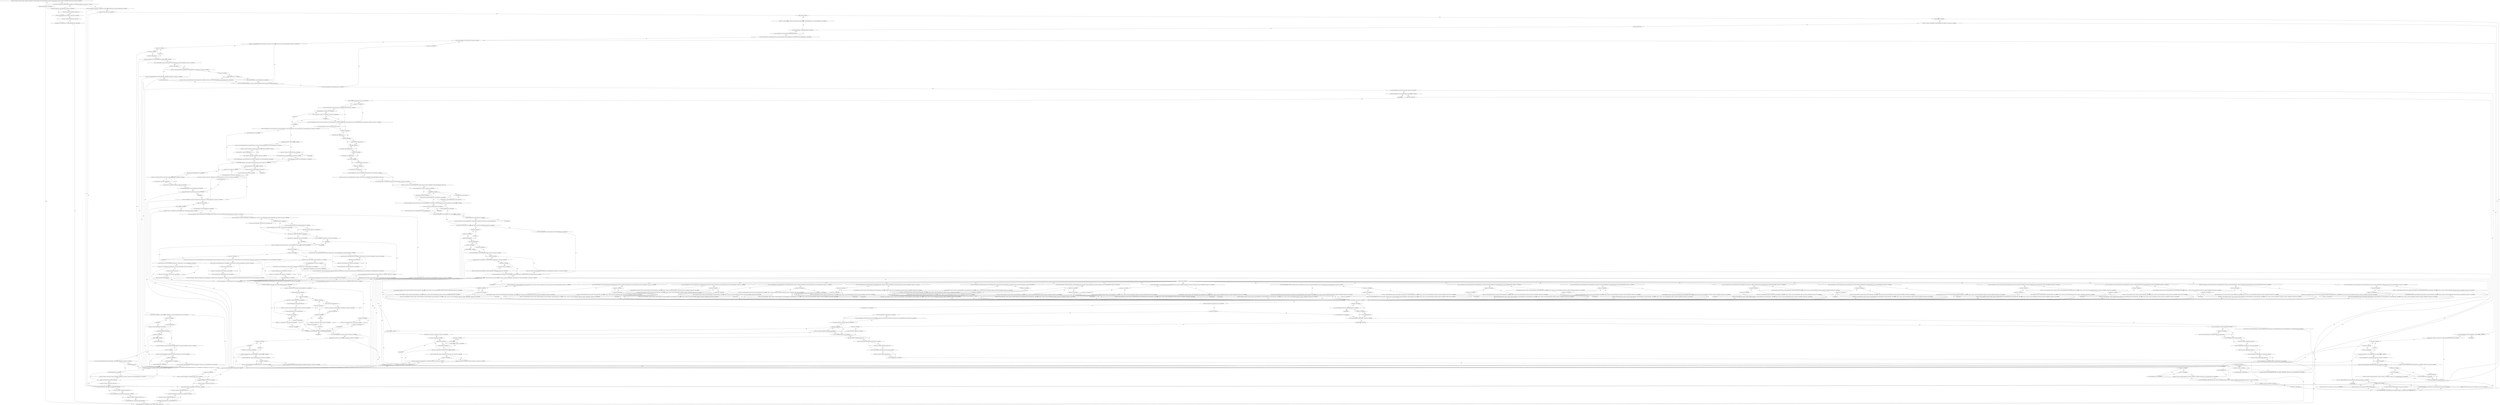 digraph "func" {
"134578409" [label = "'push ebp', 'mov ebp, esp', 'push edi', 'push esi', 'push ebx', 'sub esp, 0x4d0', 'mov ebx, dword [ebp+0x10]', 'lea eax, [ebp-0x1d4]', 'push eax', 'lea eax, [ebp-0x15c]', 'push eax', 'push ebx', 'call 0x805a5a8', 'add esp, 0x10', 'test eax, eax', 'js 0x805a0de', " ]
"134586590" [label = "'mov dword [ebp-0x4a4], 0x0', 'jmp 0x8059f75', " ]
"134578455" [label = "'sub esp, 0x8', 'lea eax, [ebp-0x1d4]', 'push eax', 'push dword [ebp+0x14]', 'call 0x805a418', 'add esp, 0x10', 'test eax, eax', 'js 0x8058184', " ]
"134586229" [label = "'mov eax, dword [ebp-0x4a4]', 'lea esp, [ebp-0xc]', 'pop ebx', 'pop esi', 'pop edi', 'pop ebp', 'retn', " ]
"134578564" [label = "'mov eax, dword [ebp-0x158]', 'lea edx, [ebp-0x14c]', 'cmp eax, edx', 'je 0x80581a0', " ]
"134578480" [label = "'mov eax, dword [ebp-0x154]', 'add eax, 0x7', 'cmp eax, 0x6', 'mov edx, 0xffffffff', 'cmovbe eax, edx', 'add eax, dword [ebp-0x150]', 'jb 0x8059f28', " ]
"134578592" [label = "'mov eax, dword [ebp-0x1d0]', 'lea edx, [ebp-0x1cc]', 'cmp eax, edx', 'je 0x80581bc', " ]
"134578580" [label = "'sub esp, 0xc', 'push eax', 'call 0x804c40d', 'add esp, 0x10', " ]
"134586152" [label = "'mov eax, dword [ebp-0x158]', 'lea edx, [ebp-0x14c]', 'cmp eax, edx', 'je 0x8059f44', " ]
"134578512" [label = "'lea edx, [eax+0x6]', 'cmp eax, edx', 'ja 0x8059f28', " ]
"134578620" [label = "'call 0x8049290', 'mov dword [eax], 0x16', 'mov dword [ebp-0x4a4], 0x0', 'jmp 0x8059f75', " ]
"134578608" [label = "'sub esp, 0xc', 'push eax', 'call 0x804c40d', 'add esp, 0x10', " ]
"134586180" [label = "'mov eax, dword [ebp-0x1d0]', 'lea edx, [ebp-0x1cc]', 'cmp eax, edx', 'je 0x8059f60', " ]
"134586168" [label = "'sub esp, 0xc', 'push eax', 'call 0x804c40d', 'add esp, 0x10', " ]
"134578523" [label = "'cmp edx, 0xf9f', 'ja 0x80581d6', " ]
"134586208" [label = "'call 0x8049290', 'mov dword [eax], 0xc', 'mov dword [ebp-0x4a4], 0x0', " ]
"134586196" [label = "'sub esp, 0xc', 'push eax', 'call 0x804c40d', 'add esp, 0x10', " ]
"134578646" [label = "'cmp edx, 0xffffffff', 'je 0x8059f28', " ]
"134578531" [label = "'add edx, 0x1b', 'and edx, 0xfffffff0', 'sub esp, edx', 'lea eax, [esp+0xf]', 'and eax, 0xfffffff0', 'mov dword [ebp-0x4ac], eax', 'mov dword [ebp-0x4c0], 0x0', 'jmp 0x80581ff', " ]
"134578655" [label = "'sub esp, 0xc', 'push edx', 'call 0x8055b2e', 'mov dword [ebp-0x4ac], eax', 'add esp, 0x10', 'test eax, eax', 'je 0x8059f28', " ]
"134578687" [label = "'mov dword [ebp-0x4a8], 0x0', 'cmp dword [ebp+0x8], 0x0', 'je 0x805821a', " ]
"134578681" [label = "'mov dword [ebp-0x4c0], eax', " ]
"134578714" [label = "'mov eax, dword [ebp-0x158]', 'mov dword [ebp-0x49c], eax', 'mov eax, dword [ebp+0x8]', 'mov dword [ebp-0x4a4], eax', 'mov esi, 0x0', 'mov dword [ebp-0x4b8], 0x0', 'jmp 0x805852a', " ]
"134578703" [label = "'mov eax, dword [ebp+0xc]', 'mov eax, dword [eax]', 'mov dword [ebp-0x4a8], eax', " ]
"134579498" [label = "'mov eax, dword [ebp-0x49c]', 'mov eax, dword [eax]', 'cmp eax, ebx', 'je 0x8058471', " ]
"134579313" [label = "'mov edi, esi', 'jmp 0x80582c3', " ]
"134579514" [label = "'sub eax, ebx', 'mov dword [ebp-0x4b0], eax', 'lea edi, [esi+eax]', 'cmp esi, edi', 'mov eax, 0xffffffff', 'cmova edi, eax', 'mov eax, dword [ebp-0x4a8]', 'cmp eax, edi', 'jae 0x80582a8', " ]
"134578883" [label = "'mov eax, dword [ebp-0x4b8]', 'cmp dword [ebp-0x15c], eax', 'je 0x805a00c', " ]
"134578856" [label = "'mov eax, dword [ebp-0x4a4]', 'add eax, esi', 'sub esp, 0x4', 'push dword [ebp-0x4b0]', 'push ebx', 'push eax', 'call 0x8049050', 'add esp, 0x10', " ]
"134579549" [label = "'test eax, eax', 'je 0x8058243', " ]
"134586380" [label = "'lea ebx, [edi+0x1]', 'cmp edi, ebx', 'mov eax, 0xffffffff', 'cmovbe eax, ebx', 'mov esi, dword [ebp-0x4a8]', 'cmp esi, eax', 'jae 0x805a162', " ]
"134578901" [label = "'mov eax, dword [ebp-0x49c]', 'movzx eax, byte [eax+0x24]', 'cmp al, 0x25', 'je 0x8058478', " ]
"134578755" [label = "'mov eax, 0xc', " ]
"134579557" [label = "'test eax, eax', 'js 0x8059eff', " ]
"134586722" [label = "'mov eax, dword [ebp-0x4a4]', 'mov byte [eax+edi], 0x0', 'cmp eax, dword [ebp+0x8]', 'je 0x805a17d', " ]
"134586407" [label = "'test esi, esi', 'je 0x805a0ed', " ]
"134579320" [label = "'mov eax, dword [ebp-0x49c]', 'mov eax, dword [eax+0x28]', 'cmp eax, 0xffffffff', 'jne 0x80584a8', " ]
"134578919" [label = "'mov edx, dword [ebp-0x49c]', 'mov ecx, dword [edx+0x28]', 'cmp ecx, 0xffffffff', 'je 0x80585c0', " ]
"134578760" [label = "'cmp eax, edi', 'cmovb eax, edi', 'mov dword [ebp-0x4a8], eax', 'cmp eax, 0xffffffff', 'je 0x8059eff', " ]
"134586111" [label = "'mov eax, dword [ebp-0x4a4]', 'cmp eax, dword [ebp+0x8]', 'je 0x8059f12', " ]
"134579565" [label = "'add eax, eax', 'jmp 0x8058248', " ]
"134586749" [label = "'mov eax, dword [ebp-0x4c0]', 'test eax, eax', 'je 0x805a193', " ]
"134586737" [label = "'cmp dword [ebp-0x4a8], ebx', 'ja 0x805a093', " ]
"134586605" [label = "'mov dword [ebp-0x4a8], 0xc', " ]
"134586415" [label = "'js 0x8059eff', " ]
"134579368" [label = "'call 0x8049390', " ]
"134579334" [label = "'lea esi, [edi+0x1]', 'cmp edi, esi', 'cmova esi, eax', 'mov eax, dword [ebp-0x4a8]', 'cmp eax, esi', 'jae 0x8058507', " ]
"134579648" [label = "'call 0x8049390', " ]
"134578937" [label = "'cmp al, 0x6e', 'je 0x80585c5', " ]
"134586130" [label = "'mov eax, dword [ebp-0x4c0]', 'test eax, eax', 'je 0x8059f28', " ]
"134586122" [label = "'test eax, eax', 'jne 0x805a0c8', " ]
"134578780" [label = "'mov ecx, dword [ebp-0x4a4]', 'cmp ecx, dword [ebp+0x8]', 'sete byte [ebp-0x4a0]', 'movzx eax, byte [ebp-0x4a0]', 'test ecx, ecx', 'je 0x805840b', " ]
"134579211" [label = "'sub esp, 0xc', 'push dword [ebp-0x4a8]', 'call 0x8055b2e', 'mov dword [ebp-0x4b4], eax', 'add esp, 0x10', 'test eax, eax', 'je 0x8059eff', " ]
"134578811" [label = "'test al, al', 'jne 0x805840b', " ]
"134586771" [label = "'mov eax, dword [ebp-0x158]', 'lea edx, [ebp-0x14c]', 'cmp eax, edx', 'je 0x805a1af', " ]
"134586759" [label = "'sub esp, 0xc', 'push eax', 'call 0x804c40d', 'add esp, 0x10', " ]
"134586515" [label = "'sub esp, 0x8', 'push ebx', 'mov ebx, eax', 'push eax', 'call 0x805651f', 'add esp, 0x10', 'test eax, eax', 'cmove eax, ebx', 'mov dword [ebp-0x4a4], eax', 'jmp 0x805a17d', " ]
"134586615" [label = "'cmp dword [ebp-0x4a8], eax', 'jae 0x805a116', " ]
"134586421" [label = "'add esi, esi', 'mov dword [ebp-0x4a8], esi', 'jmp 0x805a0f7', " ]
"134579463" [label = "'mov eax, dword [ebp-0x4a4]', 'mov byte [eax+edi], 0x25', " ]
"134579352" [label = "'test eax, eax', 'je 0x80584ad', " ]
"134579653" [label = "'shl ecx, 0x4', 'add ecx, dword [ebp-0x1d0]', 'mov eax, dword [ecx]', 'sub eax, 0x12', 'cmp eax, 0x4', 'ja 0x8058625', " ]
"134578945" [label = "'and eax, 0xffffffdf', 'lea edx, [eax-0x45]', 'cmp dl, 0x2', 'jbe 0x8058310', " ]
"134586140" [label = "'sub esp, 0xc', 'push eax', 'call 0x804c40d', 'add esp, 0x10', " ]
"134586568" [label = "'sub esp, 0xc', 'push dword [ebp-0x4a4]', 'call 0x804c40d', 'add esp, 0x10', 'jmp 0x8059f12', " ]
"134579242" [label = "'test esi, esi', 'je 0x8058460', " ]
"134578819" [label = "'sub esp, 0x8', 'push dword [ebp-0x4a8]', 'push dword [ebp-0x4a4]', 'call 0x805651f', 'add esp, 0x10', 'test eax, eax', 'je 0x8059eff', " ]
"134586799" [label = "'mov eax, dword [ebp-0x1d0]', 'lea edx, [ebp-0x1cc]', 'cmp eax, edx', 'je 0x805a1cb', " ]
"134586787" [label = "'sub esp, 0xc', 'push eax', 'call 0x804c40d', 'add esp, 0x10', " ]
"134586646" [label = "'mov esi, dword [ebp-0x4a4]', 'cmp esi, dword [ebp+0x8]', 'sete byte [ebp-0x49c]', 'movzx eax, byte [ebp-0x49c]', 'test esi, esi', 'je 0x805a042', " ]
"134586434" [label = "'sub esp, 0xc', 'push dword [ebp-0x4a8]', 'call 0x8055b2e', 'mov esi, eax', 'add esp, 0x10', 'test eax, eax', 'je 0x8059eff', " ]
"134586677" [label = "'test al, al', 'jne 0x805a042', " ]
"134586623" [label = "'cmp edi, ebx', 'ja 0x8059eff', " ]
"134586631" [label = "'cmp ebx, 0xffffffff', 'je 0x8059eff', " ]
"134579473" [label = "'mov eax, dword [ebp-0x49c]', 'mov ebx, dword [eax+0x4]', 'add dword [ebp-0x4b8], 0x1', 'add eax, 0x2c', 'mov dword [ebp-0x49c], eax', " ]
"134579373" [label = "'mov eax, 0xc', " ]
"134579356" [label = "'test eax, eax', 'js 0x8059eff', " ]
"134579749" [label = "'call 0x8049390', " ]
"134579672" [label = "'jmp dword [eax*4+0x805fb04]', " ]
"134578960" [label = "'mov edx, dword [ebp-0x1d0]', 'mov ebx, ecx', 'shl ebx, 0x4', 'add ebx, edx', 'cmp dword [ebx], 0xc', 'je 0x805862a', " ]
"134578956" [label = "'cmp al, 0x41', 'jne 0x8058326', " ]
"134579296" [label = "'mov eax, dword [ebp-0x4b4]', 'mov dword [ebp-0x4a4], eax', 'jmp 0x80582a8', " ]
"134579246" [label = "'cmp byte [ebp-0x4a0], 0x0', 'je 0x8058460', " ]
"134578850" [label = "'mov dword [ebp-0x4a4], eax', " ]
"134586827" [label = "'mov eax, dword [ebp+0xc]', 'mov dword [eax], edi', 'jmp 0x8059f75', " ]
"134586815" [label = "'sub esp, 0xc', 'push eax', 'call 0x804c40d', 'add esp, 0x10', " ]
"134586461" [label = "'test edi, edi', 'je 0x805a088', " ]
"134586685" [label = "'sub esp, 0x8', 'push dword [ebp-0x4a8]', 'push dword [ebp-0x4a4]', 'call 0x805651f', 'add esp, 0x10', 'test eax, eax', 'je 0x805a0c8', " ]
"134586640" [label = "'mov dword [ebp-0x4a8], ebx', " ]
"134579378" [label = "'cmp eax, esi', 'cmovb eax, esi', 'mov dword [ebp-0x4a8], eax', 'cmp eax, 0xffffffff', 'je 0x8059eff', " ]
"134579364" [label = "'add eax, eax', 'jmp 0x80584b2', " ]
"134579679" [label = "'mov eax, dword [ecx+0x4]', 'mov ecx, edi', 'mov byte [eax], cl', 'mov esi, edi', 'jmp 0x8058511', " ]
"134579693" [label = "'mov eax, dword [ecx+0x4]', 'mov word [eax], di', 'mov esi, edi', 'jmp 0x8058511', " ]
"134579706" [label = "'mov eax, dword [ecx+0x4]', 'mov dword [eax], edi', 'mov esi, edi', 'jmp 0x8058511', " ]
"134579718" [label = "'mov eax, dword [ecx+0x4]', 'mov dword [eax], edi', 'mov esi, edi', 'jmp 0x8058511', " ]
"134579730" [label = "'mov eax, dword [ecx+0x4]', 'mov dword [eax], edi', 'mov dword [eax+0x4], 0x0', 'mov esi, edi', 'jmp 0x8058511', " ]
"134579754" [label = "'fld st0, tword [ebx+0x4]', 'fucomi st0, st0', 'jpe 0x8058649', " ]
"134578982" [label = "'mov esi, dword [ebp-0x1d0]', 'shl ecx, 0x4', 'mov eax, dword [esi+ecx]', 'mov dword [ebp-0x4b4], eax', 'mov eax, dword [ebp-0x49c]', 'mov eax, dword [eax+0x8]', 'mov ebx, dword [ebp-0x4ac]', 'mov byte [ebx], 0x25', 'add ebx, 0x1', 'test al, 0x1', 'je 0x805835e', " ]
"134579255" [label = "'sub esp, 0x4', 'push esi', 'push dword [ebp-0x4a4]', 'push dword [ebp-0x4b4]', 'call 0x8049050', 'add esp, 0x10', 'mov eax, dword [ebp-0x4b4]', 'mov dword [ebp-0x4a4], eax', 'jmp 0x80582a8', " ]
"134586504" [label = "'mov dword [ebp-0x4a4], esi', 'jmp 0x805a162', " ]
"134586465" [label = "'cmp byte [ebp-0x49c], 0x0', 'je 0x805a088', " ]
"134586716" [label = "'mov dword [ebp-0x4a4], eax', " ]
"134579398" [label = "'mov eax, dword [ebp-0x4a4]', 'cmp eax, dword [ebp+0x8]', 'sete bl', 'test eax, eax', 'je 0x8058574', " ]
"134579572" [label = "'sub esp, 0xc', 'push dword [ebp-0x4a8]', 'call 0x8055b2e', 'add esp, 0x10', 'test eax, eax', 'je 0x8059eff', " ]
"134579418" [label = "'test bl, bl', 'jne 0x8058574', " ]
"134579785" [label = "'fstp st0, st0', " ]
"134579761" [label = "'fld st0, st0', 'fadd st0, st1', 'fxch st0, st1', 'fucomip st0, st1', 'fstp st0, st0', 'jpe 0x8058326', " ]
"134579038" [label = "'test al, 0x2', 'je 0x8058368', " ]
"134579025" [label = "'mov ecx, dword [ebp-0x4ac]', 'lea ebx, [ecx+0x2]', 'mov byte [ecx+0x1], 0x27', " ]
"134586474" [label = "'sub esp, 0x4', 'push edi', 'push dword [ebp-0x4a4]', 'push eax', 'call 0x8049050', 'add esp, 0x10', 'mov dword [ebp-0x4a4], esi', 'jmp 0x805a162', " ]
"134579597" [label = "'test edi, edi', 'je 0x80585b5', " ]
"134579426" [label = "'sub esp, 0x8', 'push dword [ebp-0x4a8]', 'push dword [ebp-0x4a4]', 'call 0x805651f', 'add esp, 0x10', 'test eax, eax', 'je 0x8059eff', " ]
"134579787" [label = "'mov ebx, dword [ebp-0x49c]', 'mov esi, dword [ebx+0x8]', 'mov dword [ebp-0x4b0], esi', 'mov ecx, dword [ebx+0xc]', 'mov esi, dword [ebx+0x10]', 'mov dword [ebp-0x4a0], esi', 'cmp ecx, esi', 'je 0x8058764', " ]
"134579777" [label = "'jne 0x8058326', " ]
"134579048" [label = "'test al, 0x4', 'je 0x8058372', " ]
"134579042" [label = "'mov byte [ebx], 0x2d', 'lea ebx, [ebx+0x1]', " ]
"134579637" [label = "'mov dword [ebp-0x4a4], eax', 'jmp 0x8058507', " ]
"134579601" [label = "'test bl, bl', 'je 0x80585b5', " ]
"134579457" [label = "'mov dword [ebp-0x4a4], eax', " ]
"134580068" [label = "'mov dword [ebp-0x4b4], 0x0', 'jmp 0x8058691', " ]
"134579857" [label = "'mov ecx, dword [ebp-0x49c]', 'mov esi, dword [ecx+0x18]', 'mov ebx, dword [ecx+0x1c]', 'cmp esi, ebx', 'je 0x80587cb', " ]
"134579822" [label = "'mov ebx, dword [ebx+0x14]', 'cmp ebx, 0xffffffff', 'je 0x80586fc', " ]
"134579964" [label = "'mov esi, 0x0', 'mov dword [ebp-0x4b4], edx', 'mov byte [ebp-0x4bc], al', 'mov eax, esi', 'mov dword [ebp-0x4c4], edi', 'mov edi, dword [ebp-0x4a0]', 'jmp 0x8058729', " ]
"134579834" [label = "'shl ebx, 0x4', 'add ebx, edx', 'cmp dword [ebx], 0x5', 'jne 0x80586e6', " ]
"134579783" [label = "'jmp 0x805864b', " ]
"134579058" [label = "'test al, 0x8', 'je 0x805837c', " ]
"134579052" [label = "'mov byte [ebx], 0x2b', 'lea ebx, [ebx+0x1]', " ]
"134579605" [label = "'sub esp, 0x4', 'push edi', 'push dword [ebp-0x4a4]', 'mov ebx, eax', 'push eax', 'call 0x8049050', 'add esp, 0x10', 'mov dword [ebp-0x4a4], ebx', 'jmp 0x8058507', " ]
"134580171" [label = "'cmp al, 0x41', 'mov ecx, 0x6', 'mov edx, 0x0', 'cmovne edx, ecx', 'mov dword [ebp-0x4bc], edx', 'mov eax, 0x12', 'mov edx, 0xc', 'cmove eax, edx', " ]
"134579877" [label = "'mov ecx, dword [ecx+0x20]', 'cmp ecx, 0xffffffff', 'je 0x8058778', " ]
"134580009" [label = "'add ecx, 0x1', 'movsx esi, byte [ecx-0x1]', 'sub esi, 0x30', 'mov edx, 0xffffffff', 'cmp eax, 0x19999999', 'ja 0x805871d', " ]
"134579942" [label = "'call 0x8049390', " ]
"134579844" [label = "'mov esi, dword [ebx+0x4]', 'mov dword [ebp-0x4b4], esi', 'test esi, esi', 'js 0x80586eb', " ]
"134579068" [label = "'test al, 0x10', 'je 0x8058386', " ]
"134579062" [label = "'mov byte [ebx], 0x20', 'lea ebx, [ebx+0x1]', " ]
"134580205" [label = "'mov ebx, dword [ebp-0x4b4]', 'cmp ebx, eax', 'cmovae eax, ebx', 'lea esi, [eax+0x1]', 'mov dword [ebp-0x4c8], esi', 'cmp eax, esi', 'ja 0x8059eff', " ]
"134580088" [label = "'lea eax, [esi+0x1]', 'cmp ebx, eax', 'je 0x80588ef', " ]
"134579889" [label = "'shl ecx, 0x4', 'add edx, ecx', 'cmp dword [edx], 0x5', 'jne 0x8058773', " ]
"134579997" [label = "'lea eax, [esi+edx]', 'cmp edx, eax', 'cmova eax, ebx', 'cmp edi, ecx', 'je 0x8058746', " ]
"134580031" [label = "'lea edx, [eax+eax*4]', 'add edx, edx', 'jmp 0x805871d', " ]
"134579947" [label = "'or dword [ebp-0x4b0], 0x2', 'neg esi', 'mov dword [ebp-0x4b4], esi', 'jmp 0x8058691', " ]
"134579078" [label = "'test al, 0x40', 'je 0x8058390', " ]
"134579072" [label = "'mov byte [ebx], 0x23', 'lea ebx, [ebx+0x1]', " ]
"134580233" [label = "'cmp esi, 0x2bc', 'jbe 0x8058903', " ]
"134580483" [label = "'lea eax, [ebp-0x490]', 'mov dword [ebp-0x4a0], eax', 'jmp 0x8058838', " ]
"134580245" [label = "'cmp esi, 0xffffffff', 'je 0x8059eff', " ]
"134580463" [label = "'mov dword [ebp-0x4bc], 0x0', 'mov eax, 0xc', 'jmp 0x80587ed', " ]
"134580099" [label = "'mov edx, 0x0', 'mov dword [ebp-0x4a0], edi', 'jmp 0x805879c', " ]
"134580083" [label = "'call 0x8049390', " ]
"134579903" [label = "'mov edx, dword [edx+0x4]', 'test edx, edx', 'js 0x80587cb', " ]
"134580038" [label = "'mov edx, dword [ebp-0x4b4]', 'mov dword [ebp-0x4b4], eax', 'movzx eax, byte [ebp-0x4bc]', 'mov edi, dword [ebp-0x4c4]', 'jmp 0x8058691', " ]
"134579088" [label = "'test al, 0x20', 'je 0x805839a', " ]
"134579082" [label = "'mov byte [ebx], 0x49', 'lea ebx, [ebx+0x1]', " ]
"134580280" [label = "'mov eax, dword [ebp-0x49c]', 'mov eax, dword [eax+0x28]', 'mov dword [ebp-0x4c4], eax', 'shl eax, 0x4', 'add eax, dword [ebp-0x1d0]', 'fld st0, tword [eax+0x4]', 'fucomi st0, st0', 'jpe 0x8058914', " ]
"134580254" [label = "'sub esp, 0xc', 'push esi', 'call 0x8055b2e', 'mov dword [ebp-0x4a0], eax', 'add esp, 0x10', 'test eax, eax', 'je 0x8059eff', " ]
"134580124" [label = "'add eax, 0x1', 'movsx edi, byte [eax-0x1]', 'sub edi, 0x30', 'mov esi, 0xffffffff', 'cmp edx, 0x19999999', 'ja 0x8058790', " ]
"134579914" [label = "'mov dword [ebp-0x4bc], edx', " ]
"134579098" [label = "'mov ecx, dword [ebp-0x49c]', 'mov eax, dword [ecx+0xc]', 'mov edx, dword [ecx+0x10]', 'cmp eax, edx', 'je 0x80583c6', " ]
"134579092" [label = "'mov byte [ebx], 0x30', 'lea ebx, [ebx+0x1]', " ]
"134580500" [label = "'fstp st0, st0', 'mov eax, dword [ebp-0x49c]', 'movzx eax, byte [eax+0x24]', 'mov byte [ebp-0x4bc], al', 'sub eax, 0x41', 'cmp al, 0x19', 'ja 0x805894b', " ]
"134580315" [label = "'fnstcw word [ebp-0x494]', 'movzx eax, word [ebp-0x494]', 'mov word [ebp-0x4c4], ax', 'or ah, 0x3', 'mov word [ebp-0x494], ax', 'fldcw word [ebp-0x494]', 'fxam', 'fnstsw ax', 'test ah, 0x2', 'je 0x8058969', " ]
"134580112" [label = "'lea edx, [edi+esi]', 'cmp esi, edx', 'cmova edx, ecx', 'cmp ebx, eax', 'je 0x80587ba', " ]
"134580147" [label = "'lea esi, [edx+edx*4]', 'add esi, esi', 'jmp 0x8058790', " ]
"134579920" [label = "'mov esi, dword [ebp-0x4bc]', 'lea eax, [esi+0xc]', 'cmp esi, eax', 'ja 0x8059eff', " ]
"134579142" [label = "'mov edx, dword [ebp-0x49c]', 'mov eax, dword [edx+0x18]', 'mov edx, dword [edx+0x1c]', 'cmp eax, edx', 'je 0x80583f2', " ]
"134579114" [label = "'sub edx, eax', 'sub esp, 0x4', 'mov dword [ebp-0x4a0], edx', 'push edx', 'push eax', 'push ebx', 'call 0x8049050', 'add ebx, dword [ebp-0x4a0]', 'add esp, 0x10', " ]
"134580555" [label = "'mov eax, dword [ebp-0x4a0]', 'mov byte [eax], 0x6e', 'mov byte [eax+0x1], 0x61', 'lea ebx, [eax+0x3]', 'mov byte [eax+0x2], 0x6e', 'mov esi, 0x0', 'jmp 0x8058a16', " ]
"134580525" [label = "'mov eax, dword [ebp-0x4a0]', 'mov byte [eax], 0x4e', 'mov byte [eax+0x1], 0x41', 'lea ebx, [eax+0x3]', 'mov byte [eax+0x2], 0x4e', 'mov esi, 0x0', 'jmp 0x8058a16', " ]
"134580585" [label = "'test byte [ebp-0x4b0], 0x4', 'je 0x8058983', " ]
"134580364" [label = "'fchs', 'mov eax, dword [ebp-0x4a0]', 'lea esi, [eax+0x1]', 'mov byte [eax], 0x2d', " ]
"134580154" [label = "'mov dword [ebp-0x4bc], edx', 'mov edi, dword [ebp-0x4a0]', 'jmp 0x80586d0', " ]
"134579937" [label = "'jmp 0x80587ed', " ]
"134579186" [label = "'mov eax, dword [ebp-0x4b4]', 'sub eax, 0x7', 'cmp eax, 0x9', 'ja 0x8058ece', " ]
"134579158" [label = "'sub edx, eax', 'sub esp, 0x4', 'mov dword [ebp-0x4a0], edx', 'push edx', 'push eax', 'push ebx', 'call 0x8049050', 'add ebx, dword [ebp-0x4a0]', 'add esp, 0x10', " ]
"134580758" [label = "'mov eax, ebx', 'sub eax, dword [ebp-0x4a0]', 'mov edx, dword [ebp-0x4b4]', 'cmp edx, eax', 'jbe 0x8058a8d', " ]
"134580611" [label = "'mov eax, dword [ebp-0x4a0]', 'mov esi, eax', 'test byte [ebp-0x4b0], 0x8', 'je 0x805889a', " ]
"134580594" [label = "'mov eax, dword [ebp-0x4a0]', 'lea esi, [eax+0x1]', 'mov byte [eax], 0x2b', 'jmp 0x805889a', " ]
"134580378" [label = "'fldz', 'fxch st0, st1', 'fcomi st0, st1', 'fstp st1, st0', 'jbe 0x80589b8', " ]
"134581966" [label = "'mov dword [ebp-0x4bc], ebx', 'jmp 0x8058e17', " ]
"134579204" [label = "'jmp dword [eax*4+0x805fadc]', " ]
"134580877" [label = "'mov esi, ebx', 'sub esi, dword [ebp-0x4a0]', 'cmp esi, dword [ebp-0x4c8]', 'jae 0x8058d2f', " ]
"134580776" [label = "'sub edx, eax', 'mov eax, edx', 'lea ecx, [ebx+edx]', 'test byte [ebp-0x4b0], 0x2', 'jne 0x8058cb6', " ]
"134580632" [label = "'lea esi, [eax+0x1]', 'mov byte [eax], 0x20', 'jmp 0x805889a', " ]
"134580664" [label = "'fldz', 'fxch st0, st1', 'fucomip st0, st1', 'fstp st0, st0', 'jpe 0x8058adf', " ]
"134580959" [label = "'call 0x8049390', " ]
"134580678" [label = "'jne 0x8058adf', " ]
"134580392" [label = "'fld st0, st0', 'fadd st0, st1', 'fucomip st0, st1', 'fstp st0, st0', 'jpe 0x8058adf', " ]
"134580406" [label = "'jne 0x8058adf', " ]
"134581783" [label = "'mov ebx, dword [ebp-0x49c]', 'movzx eax, byte [ebx+0x24]', 'mov ecx, dword [ebp-0x4bc]', 'mov byte [ecx], al', 'mov byte [ecx+0x1], 0x0', 'mov eax, dword [ebx+0x14]', 'cmp eax, 0xffffffff', 'je 0x8058ede', " ]
"134581765" [label = "'mov byte [ebx], 0x6c', 'lea ebx, [ebx+0x1]', " ]
"134581771" [label = "'lea eax, [ebx+0x1]', 'mov dword [ebp-0x4bc], eax', 'mov byte [ebx], 0x6c', " ]
"134581949" [label = "'lea eax, [ebx+0x1]', 'mov dword [ebp-0x4bc], eax', 'mov byte [ebx], 0x4c', 'jmp 0x8058e17', " ]
"134581551" [label = "'call 0x8049390', " ]
"134580897" [label = "'mov ebx, dword [ebp-0x4a8]', 'mov eax, ebx', 'sub eax, edi', 'cmp eax, esi', 'ja 0x8058d86', " ]
"134581430" [label = "'test edx, edx', 'je 0x8058d1a', " ]
"134580796" [label = "'test byte [ebp-0x4b0], 0x20', 'je 0x8058cca', " ]
"134580684" [label = "'mov eax, dword [ebp-0x49c]', 'movzx eax, byte [eax+0x24]', 'mov byte [ebp-0x4cc], al', 'and eax, 0xffffffdf', 'cmp al, 0x46', 'jne 0x8058b19', " ]
"134580412" [label = "'mov eax, dword [ebp-0x49c]', 'movzx eax, byte [eax+0x24]', 'mov byte [ebp-0x4bc], al', 'sub eax, 0x41', 'cmp al, 0x19', 'ja 0x80589a3', " ]
"134581982" [label = "'mov dword [ebp-0x4b0], 0x0', 'jmp 0x8058e5a', " ]
"134581817" [label = "'shl eax, 0x4', 'add eax, esi', 'cmp dword [eax], 0x5', 'jne 0x8058ed9', " ]
"134581638" [label = "'mov eax, dword [ebp-0x4a4]', 'add eax, edi', 'sub esp, 0x4', 'push esi', 'mov ebx, dword [ebp-0x4a0]', 'push ebx', 'push eax', 'call 0x8049050', 'lea eax, [ebp-0x490]', 'add esp, 0x10', 'cmp ebx, eax', 'je 0x8058db8', " ]
"134580915" [label = "'lea eax, [edi+esi]', 'cmp edi, eax', 'mov edx, 0xffffffff', 'cmova eax, edx', 'cmp ebx, eax', 'jae 0x8058d86', " ]
"134581530" [label = "'mov ebx, ecx', 'jmp 0x8058a8d', " ]
"134581434" [label = "'add ebx, 0x1', 'mov byte [ebx-0x1], 0x20', 'cmp ecx, ebx', 'jne 0x8058cba', " ]
"134581450" [label = "'mov edx, ecx', 'cmp dword [ebp-0x4a0], ebx', 'jae 0x8058cfb', " ]
"134580809" [label = "'test esi, esi', 'je 0x8058cca', " ]
"134581017" [label = "'cmp al, 0x45', 'jne 0x8058b9c', " ]
"134580711" [label = "'mov byte [esi], 0x30', 'mov eax, dword [ebp-0x4b0]', 'and eax, 0x10', 'lea ebx, [esi+0x1]', 'or eax, dword [ebp-0x4bc]', 'jne 0x8058ae4', " ]
"134580643" [label = "'mov byte [esi], 0x69', 'mov byte [esi+0x1], 0x6e', 'lea ebx, [esi+0x3]', 'mov byte [esi+0x2], 0x66', 'mov esi, 0x0', 'jmp 0x8058a02', " ]
"134580439" [label = "'mov byte [esi], 0x49', 'mov byte [esi+0x1], 0x4e', 'lea ebx, [esi+0x3]', 'mov byte [esi+0x2], 0x46', 'mov esi, 0x0', 'jmp 0x8058a02', " ]
"134581850" [label = "'mov eax, dword [ebp-0x49c]', 'mov eax, dword [eax+0x20]', 'cmp eax, 0xffffffff', 'je 0x8058e8b', " ]
"134581977" [label = "'call 0x8049390', " ]
"134581831" [label = "'mov eax, dword [eax+0x4]', 'mov dword [ebp-0x490], eax', 'mov dword [ebp-0x4b0], 0x1', " ]
"134581688" [label = "'add esi, edi', 'jmp 0x8058511', " ]
"134581676" [label = "'sub esp, 0xc', 'push ebx', 'call 0x804c40d', 'add esp, 0x10', " ]
"134580936" [label = "'test ebx, ebx', 'je 0x8058d34', " ]
"134581445" [label = "'jmp 0x8058a8d', " ]
"134581499" [label = "'test eax, eax', 'je 0x8058d28', " ]
"134581460" [label = "'mov esi, dword [ebp-0x4a0]', 'mov dword [ebp-0x4b0], eax', " ]
"134580817" [label = "'cmp esi, ebx', 'jae 0x8058d13', " ]
"134581148" [label = "'cmp al, 0x47', 'jne 0x8058c04', " ]
"134581021" [label = "'mov byte [esi], 0x30', 'mov eax, dword [ebp-0x4b0]', 'and eax, 0x10', 'lea ebx, [esi+0x1]', 'mov dword [ebp-0x4cc], ebx', 'or eax, dword [ebp-0x4bc]', 'jne 0x8058b62', " ]
"134580964" [label = "'lea ebx, [esi+0x2]', 'call 0x80580cb', 'mov byte [esi+0x1], al', 'mov eax, dword [ebp-0x4bc]', 'test eax, eax', 'je 0x8058a02', " ]
"134580738" [label = "'movzx eax, word [ebp-0x4c4]', 'mov word [ebp-0x494], ax', 'fldcw word [ebp-0x494]', " ]
"134581899" [label = "'lea ebx, [edi+0x2]', 'cmp edi, ebx', 'mov eax, 0xffffffff', 'cmovbe eax, ebx', 'mov edx, dword [ebp-0x4a8]', 'cmp edx, eax', 'jae 0x8058f3b', " ]
"134581864" [label = "'shl eax, 0x4', 'add esi, eax', 'cmp dword [esi], 0x5', 'jne 0x8058eed', " ]
"134581556" [label = "'mov edx, 0xc', " ]
"134580944" [label = "'js 0x8059eff', " ]
"134581544" [label = "'mov ebx, ecx', 'jmp 0x8058a8d', " ]
"134581503" [label = "'add eax, ebx', " ]
"134581472" [label = "'sub ebx, 0x1', 'sub edx, 0x1', 'movzx eax, byte [ebx]', 'mov byte [edx], al', 'cmp esi, ebx', 'jne 0x8058ce0', " ]
"134581523" [label = "'mov esi, ebx', 'jmp 0x8058a76', " ]
"134580825" [label = "'mov edx, ecx', 'mov dword [ebp-0x4b0], eax', " ]
"134581252" [label = "'cmp al, 0x41', 'jne 0x8058cb1', " ]
"134581152" [label = "'mov byte [esi], 0x30', 'lea ebx, [esi+0x1]', 'test byte [ebp-0x4b0], 0x10', 'je 0x8058a02', " ]
"134581090" [label = "'lea ebx, [esi+0x2]', 'mov dword [ebp-0x4cc], ebx', 'call 0x80580cb', 'mov byte [esi+0x1], al', 'mov eax, dword [ebp-0x4bc]', 'test eax, eax', 'je 0x8058b3a', " ]
"134581050" [label = "'mov eax, dword [ebp-0x49c]', 'movzx eax, byte [eax+0x24]', 'mov ebx, dword [ebp-0x4cc]', 'mov byte [ebx], al', 'mov eax, ebx', 'mov byte [ebx+0x1], 0x2b', 'mov byte [ebx+0x2], 0x30', 'lea ebx, [ebx+0x4]', 'mov byte [eax+0x3], 0x30', 'jmp 0x8058a02', " ]
"134580989" [label = "'lea edx, [esi+eax+0x2]', 'mov eax, ebx', " ]
"134582075" [label = "'mov ebx, dword [ebp-0x4a8]', 'mov eax, dword [ebp-0x4a4]', 'mov dword [ebp-0x4a0], eax', 'jmp 0x805a2bc', " ]
"134581926" [label = "'test edx, edx', 'je 0x805a264', " ]
"134581997" [label = "'call 0x8049390', " ]
"134581874" [label = "'mov eax, dword [esi+0x4]', 'mov esi, dword [ebp-0x4b0]', 'mov dword [ebp+esi*4-0x490], eax', 'lea eax, [esi+0x1]', 'mov dword [ebp-0x4b0], eax', " ]
"134581561" [label = "'cmp edx, eax', 'cmovae eax, edx', 'mov dword [ebp-0x4a8], eax', 'cmp eax, 0xffffffff', 'je 0x8059eff', " ]
"134580950" [label = "'add ebx, ebx', 'mov edx, ebx', 'jmp 0x8058d39', " ]
"134581505" [label = "'add ebx, 0x1', 'mov byte [ebx-0x1], 0x20', 'cmp eax, ebx', 'jne 0x8058d01', " ]
"134581487" [label = "'mov eax, dword [ebp-0x4b0]', 'mov ebx, dword [ebp-0x4a0]', " ]
"134580854" [label = "'test eax, eax', 'je 0x8058d21', " ]
"134580833" [label = "'sub ebx, 0x1', 'sub edx, 0x1', 'movzx eax, byte [ebx]', 'mov byte [edx], al', 'cmp esi, ebx', 'jne 0x8058a61', " ]
"134581425" [label = "'call 0x8049390', " ]
"134581260" [label = "'mov byte [esi], 0x30', 'lea eax, [esi+0x2]', 'mov dword [ebp-0x4d0], eax', 'mov eax, dword [ebp-0x49c]', 'movzx eax, byte [eax+0x24]', 'add eax, 0x17', 'mov byte [esi+0x1], al', 'mov byte [esi+0x2], 0x30', 'mov eax, dword [ebp-0x4b0]', 'and eax, 0x10', 'lea ebx, [esi+0x3]', 'mov dword [ebp-0x4cc], ebx', 'or eax, dword [ebp-0x4bc]', 'jne 0x8058c77', " ]
"134581171" [label = "'mov eax, dword [ebp-0x4bc]', 'test eax, eax', 'je 0x805a1d5', " ]
"134581117" [label = "'lea edx, [esi+eax+0x2]', 'mov eax, ebx', " ]
"134580995" [label = "'add eax, 0x1', 'mov byte [eax-0x1], 0x30', 'cmp edx, eax', 'jne 0x8058b03', " ]
"134587068" [label = "'mov eax, dword [ebp-0x4a0]', 'mov byte [eax+edi], 0x0', 'call 0x8049290', 'mov dword [ebp-0x4a4], eax', 'mov eax, dword [eax]', 'mov dword [ebp-0x4a8], eax', 'jmp 0x80590ac', " ]
"134586980" [label = "'mov edx, 0xc', " ]
"134581934" [label = "'test edx, edx', 'js 0x8059eff', " ]
"134581581" [label = "'mov eax, dword [ebp-0x4a4]', 'cmp eax, dword [ebp+0x8]', 'sete bl', 'test eax, eax', 'je 0x8058dbf', " ]
"134581695" [label = "'sub esp, 0xc', 'push dword [ebp-0x4a8]', 'call 0x8055b2e', 'add esp, 0x10', 'test eax, eax', 'je 0x8059eff', " ]
"134581597" [label = "'test bl, bl', 'jne 0x8058dbf', " ]
"134581516" [label = "'mov ebx, ecx', 'jmp 0x8058a8d', " ]
"134581537" [label = "'mov ebx, ecx', 'jmp 0x8058a8d', " ]
"134580862" [label = "'add eax, esi', " ]
"134580848" [label = "'mov eax, dword [ebp-0x4b0]', " ]
"134581367" [label = "'lea ebx, [esi+0x4]', 'mov dword [ebp-0x4cc], ebx', 'call 0x80580cb', 'mov byte [esi+0x3], al', 'mov eax, dword [ebp-0x4bc]', 'test eax, eax', 'je 0x8058c46', " ]
"134581318" [label = "'mov eax, dword [ebp-0x49c]', 'movzx eax, byte [eax+0x24]', 'mov byte [ebp-0x4bc], al', 'add eax, 0xf', 'mov esi, dword [ebp-0x4cc]', 'mov byte [esi], al', 'mov byte [esi+0x1], 0x2b', 'lea ebx, [esi+0x3]', 'mov byte [esi+0x2], 0x30', 'mov esi, dword [ebp-0x4d0]', 'jmp 0x8058a02', " ]
"134586837" [label = "'lea ebx, [esi+0x2]', 'call 0x80580cb', 'mov byte [esi+0x1], al', 'jmp 0x8058a02', " ]
"134581185" [label = "'lea ebx, [eax-0x1]', 'mov dword [ebp-0x4cc], ebx', 'lea ebx, [esi+0x2]', 'call 0x80580cb', 'mov byte [esi+0x1], al', 'cmp dword [ebp-0x4cc], 0x0', 'je 0x8058a02', " ]
"134581123" [label = "'add eax, 0x1', 'mov byte [eax-0x1], 0x30', 'cmp edx, eax', 'jne 0x8058b83', " ]
"134581006" [label = "'add ebx, dword [ebp-0x4bc]', 'jmp 0x8058a02', " ]
"134582444" [label = "'mov dword [ebp-0x494], 0xffffffff', 'mov esi, ebx', 'sub esi, edi', 'mov eax, 0x7fffffff', 'cmovs esi, eax', 'mov eax, dword [ebp-0x4a4]', 'mov dword [eax], 0x0', 'mov eax, dword [ebp-0x4b4]', 'cmp eax, 0x11', 'ja 0x8059e02', " ]
"134586985" [label = "'cmp eax, edx', 'jbe 0x805a2de', " ]
"134581942" [label = "'add edx, edx', 'jmp 0x805a269', " ]
"134581720" [label = "'test edi, edi', 'je 0x8058dfd', " ]
"134581601" [label = "'sub esp, 0x8', 'push dword [ebp-0x4a8]', 'push dword [ebp-0x4a4]', 'call 0x805651f', 'add esp, 0x10', 'test eax, eax', 'je 0x8059eff', " ]
"134580864" [label = "'add esi, 0x1', 'mov byte [esi-0x1], 0x30', 'cmp esi, eax', 'jne 0x8058a80', " ]
"134581394" [label = "'lea edx, [esi+eax+0x4]', 'mov eax, ebx', " ]
"134581218" [label = "'mov eax, dword [ebp-0x4bc]', 'lea edx, [esi+eax+0x1]', 'mov eax, ebx', " ]
"134581134" [label = "'mov ebx, dword [ebp-0x4bc]', 'add dword [ebp-0x4cc], ebx', 'jmp 0x8058b3a', " ]
"134585858" [label = "'call 0x8049390', " ]
"134582493" [label = "'jmp dword [eax*4+0x805fb18]', " ]
"134587102" [label = "'mov ebx, edx', 'jmp 0x805a27e', " ]
"134587006" [label = "'mov ecx, dword [ebp-0x4a4]', 'cmp ecx, dword [ebp+0x8]', 'sete al', 'mov esi, eax', 'test ecx, ecx', 'je 0x8058ef2', " ]
"134586989" [label = "'cmp edi, ebx', 'ja 0x8059eff', " ]
"134586997" [label = "'cmp ebx, 0xffffffff', 'je 0x8059eff', " ]
"134581757" [label = "'mov dword [ebp-0x4a4], eax', 'jmp 0x8058d86', " ]
"134581724" [label = "'test bl, bl', 'je 0x8058dfd', " ]
"134581632" [label = "'mov dword [ebp-0x4a4], eax', " ]
"134580875" [label = "'mov ebx, ecx', " ]
"134581400" [label = "'add eax, 0x1', 'mov byte [eax-0x1], 0x30', 'cmp edx, eax', 'jne 0x8058c98', " ]
"134581230" [label = "'add eax, 0x1', 'mov byte [eax-0x1], 0x30', 'cmp eax, edx', 'jne 0x8058bee', " ]
"134582098" [label = "'mov eax, dword [ebp-0x49c]', 'mov eax, dword [eax+0x28]', 'mov dword [ebp-0x4c4], eax', 'shl eax, 0x4', 'add eax, dword [ebp-0x1d0]', 'movsx eax, byte [eax+0x4]', 'mov edx, dword [ebp-0x4b0]', 'cmp edx, 0x1', 'je 0x80590e4', " ]
"134582552" [label = "'mov eax, dword [ebp-0x49c]', 'mov eax, dword [eax+0x28]', 'mov dword [ebp-0x4c4], eax', 'shl eax, 0x4', 'add eax, dword [ebp-0x1d0]', 'movzx eax, byte [eax+0x4]', 'mov ecx, dword [ebp-0x4b0]', 'cmp ecx, 0x1', 'je 0x80591b0', " ]
"134582756" [label = "'mov eax, dword [ebp-0x49c]', 'mov eax, dword [eax+0x28]', 'mov dword [ebp-0x4c4], eax', 'shl eax, 0x4', 'add eax, dword [ebp-0x1d0]', 'movsx eax, word [eax+0x4]', 'mov edx, dword [ebp-0x4b0]', 'cmp edx, 0x1', 'je 0x805927c', " ]
"134582960" [label = "'mov eax, dword [ebp-0x49c]', 'mov eax, dword [eax+0x28]', 'mov dword [ebp-0x4c4], eax', 'shl eax, 0x4', 'add eax, dword [ebp-0x1d0]', 'movzx eax, word [eax+0x4]', 'mov ecx, dword [ebp-0x4b0]', 'cmp ecx, 0x1', 'je 0x8059348', " ]
"134583164" [label = "'mov eax, dword [ebp-0x49c]', 'mov eax, dword [eax+0x28]', 'mov dword [ebp-0x4c4], eax', 'shl eax, 0x4', 'add eax, dword [ebp-0x1d0]', 'mov eax, dword [eax+0x4]', 'mov edx, dword [ebp-0x4b0]', 'cmp edx, 0x1', 'je 0x8059413', " ]
"134583367" [label = "'mov eax, dword [ebp-0x49c]', 'mov eax, dword [eax+0x28]', 'mov dword [ebp-0x4c4], eax', 'shl eax, 0x4', 'add eax, dword [ebp-0x1d0]', 'mov eax, dword [eax+0x4]', 'mov ecx, dword [ebp-0x4b0]', 'cmp ecx, 0x1', 'je 0x80594de', " ]
"134583570" [label = "'mov eax, dword [ebp-0x49c]', 'mov eax, dword [eax+0x28]', 'mov dword [ebp-0x4c4], eax', 'shl eax, 0x4', 'add eax, dword [ebp-0x1d0]', 'mov eax, dword [eax+0x4]', 'mov edx, dword [ebp-0x4b0]', 'cmp edx, 0x1', 'je 0x80595a9', " ]
"134583773" [label = "'mov eax, dword [ebp-0x49c]', 'mov eax, dword [eax+0x28]', 'mov dword [ebp-0x4c4], eax', 'shl eax, 0x4', 'add eax, dword [ebp-0x1d0]', 'mov eax, dword [eax+0x4]', 'mov ecx, dword [ebp-0x4b0]', 'cmp ecx, 0x1', 'je 0x8059674', " ]
"134583976" [label = "'mov eax, dword [ebp-0x49c]', 'mov eax, dword [eax+0x28]', 'mov dword [ebp-0x4c4], eax', 'shl eax, 0x4', 'add eax, dword [ebp-0x1d0]', 'mov edx, dword [eax+0x8]', 'mov eax, dword [eax+0x4]', 'mov ecx, dword [ebp-0x4b0]', 'cmp ecx, 0x1', 'je 0x8059741', " ]
"134584185" [label = "'mov eax, dword [ebp-0x49c]', 'mov eax, dword [eax+0x28]', 'mov dword [ebp-0x4c4], eax', 'shl eax, 0x4', 'add eax, dword [ebp-0x1d0]', 'mov edx, dword [eax+0x8]', 'mov eax, dword [eax+0x4]', 'mov ecx, dword [ebp-0x4b0]', 'cmp ecx, 0x1', 'je 0x8059812', " ]
"134584394" [label = "'mov eax, dword [ebp-0x49c]', 'mov eax, dword [eax+0x28]', 'mov dword [ebp-0x4c4], eax', 'shl eax, 0x4', 'add eax, dword [ebp-0x1d0]', 'fld st0, qword [eax+0x4]', 'mov eax, dword [ebp-0x4b0]', 'cmp eax, 0x1', 'je 0x80598ea', " ]
"134584617" [label = "'mov eax, dword [ebp-0x49c]', 'mov eax, dword [eax+0x28]', 'mov dword [ebp-0x4c4], eax', 'shl eax, 0x4', 'add eax, dword [ebp-0x1d0]', 'fld st0, tword [eax+0x4]', 'mov eax, dword [ebp-0x4b0]', 'cmp eax, 0x1', 'je 0x80599cc', " ]
"134584843" [label = "'mov eax, dword [ebp-0x49c]', 'mov eax, dword [eax+0x28]', 'mov dword [ebp-0x4c4], eax', 'shl eax, 0x4', 'add eax, dword [ebp-0x1d0]', 'mov eax, dword [eax+0x4]', 'mov edx, dword [ebp-0x4b0]', 'cmp edx, 0x1', 'je 0x8059aa2', " ]
"134585046" [label = "'mov eax, dword [ebp-0x49c]', 'mov eax, dword [eax+0x28]', 'mov dword [ebp-0x4c4], eax', 'shl eax, 0x4', 'add eax, dword [ebp-0x1d0]', 'mov eax, dword [eax+0x4]', 'mov edx, dword [ebp-0x4b0]', 'cmp edx, 0x1', 'je 0x8059b6d', " ]
"134585249" [label = "'mov eax, dword [ebp-0x49c]', 'mov eax, dword [eax+0x28]', 'mov dword [ebp-0x4c4], eax', 'shl eax, 0x4', 'add eax, dword [ebp-0x1d0]', 'mov eax, dword [eax+0x4]', 'mov edx, dword [ebp-0x4b0]', 'cmp edx, 0x1', 'je 0x8059c38', " ]
"134585452" [label = "'mov eax, dword [ebp-0x49c]', 'mov eax, dword [eax+0x28]', 'mov dword [ebp-0x4c4], eax', 'shl eax, 0x4', 'add eax, dword [ebp-0x1d0]', 'mov eax, dword [eax+0x4]', 'mov ecx, dword [ebp-0x4b0]', 'cmp ecx, 0x1', 'je 0x8059d03', " ]
"134585655" [label = "'mov eax, dword [ebp-0x49c]', 'mov eax, dword [eax+0x28]', 'mov dword [ebp-0x4c4], eax', 'shl eax, 0x4', 'add eax, dword [ebp-0x1d0]', 'mov eax, dword [eax+0x4]', 'mov edx, dword [ebp-0x4b0]', 'cmp edx, 0x1', 'je 0x8059dce', " ]
"134582002" [label = "'sub esp, 0xc', 'push ebx', 'call 0x8055b2e', 'mov dword [ebp-0x4a0], eax', 'add esp, 0x10', 'test eax, eax', 'je 0x8059eff', " ]
"134587028" [label = "'test al, al', 'jne 0x8058ef2', " ]
"134581728" [label = "'sub esp, 0x4', 'push edi', 'push dword [ebp-0x4a4]', 'mov ebx, eax', 'push eax', 'call 0x8049050', 'add esp, 0x10', 'mov dword [ebp-0x4a4], ebx', 'jmp 0x8058d86', " ]
"134581411" [label = "'mov ebx, dword [ebp-0x4bc]', 'add dword [ebp-0x4cc], ebx', 'jmp 0x8058c46', " ]
"134581241" [label = "'add ebx, dword [ebp-0x4cc]', 'jmp 0x8058a02', " ]
"134582500" [label = "'lea ecx, [ebp-0x494]', 'push ecx', 'push eax', 'push dword [ebp-0x490]', 'push dword [ebp-0x4ac]', 'push 0xffffffff', 'push 0x1', 'push esi', 'mov eax, dword [ebp-0x4a0]', 'add eax, edi', 'push eax', 'call 0x8049000', 'add esp, 0x20', 'jmp 0x8058fe6', " ]
"134582141" [label = "'test edx, edx', 'je 0x8058fbf', " ]
"134582704" [label = "'lea ecx, [ebp-0x494]', 'push ecx', 'push eax', 'push dword [ebp-0x490]', 'push dword [ebp-0x4ac]', 'push 0xffffffff', 'push 0x1', 'push esi', 'mov eax, dword [ebp-0x4a0]', 'add eax, edi', 'push eax', 'call 0x8049000', 'add esp, 0x20', 'jmp 0x8058fe6', " ]
"134582591" [label = "'test ecx, ecx', 'je 0x8059184', " ]
"134582908" [label = "'lea edx, [ebp-0x494]', 'push edx', 'push eax', 'push dword [ebp-0x490]', 'push dword [ebp-0x4ac]', 'push 0xffffffff', 'push 0x1', 'push esi', 'mov eax, dword [ebp-0x4a0]', 'add eax, edi', 'push eax', 'call 0x8049000', 'add esp, 0x20', 'jmp 0x8058fe6', " ]
"134582795" [label = "'test edx, edx', 'je 0x8059250', " ]
"134583112" [label = "'lea ecx, [ebp-0x494]', 'push ecx', 'push eax', 'push dword [ebp-0x490]', 'push dword [ebp-0x4ac]', 'push 0xffffffff', 'push 0x1', 'push esi', 'mov eax, dword [ebp-0x4a0]', 'add eax, edi', 'push eax', 'call 0x8049000', 'add esp, 0x20', 'jmp 0x8058fe6', " ]
"134582999" [label = "'test ecx, ecx', 'je 0x805931c', " ]
"134583315" [label = "'lea edx, [ebp-0x494]', 'push edx', 'push eax', 'push dword [ebp-0x490]', 'push dword [ebp-0x4ac]', 'push 0xffffffff', 'push 0x1', 'push esi', 'mov eax, dword [ebp-0x4a0]', 'add eax, edi', 'push eax', 'call 0x8049000', 'add esp, 0x20', 'jmp 0x8058fe6', " ]
"134583202" [label = "'test edx, edx', 'je 0x80593e7', " ]
"134583518" [label = "'lea ecx, [ebp-0x494]', 'push ecx', 'push eax', 'push dword [ebp-0x490]', 'push dword [ebp-0x4ac]', 'push 0xffffffff', 'push 0x1', 'push esi', 'mov eax, dword [ebp-0x4a0]', 'add eax, edi', 'push eax', 'call 0x8049000', 'add esp, 0x20', 'jmp 0x8058fe6', " ]
"134583405" [label = "'test ecx, ecx', 'je 0x80594b2', " ]
"134583721" [label = "'lea edx, [ebp-0x494]', 'push edx', 'push eax', 'push dword [ebp-0x490]', 'push dword [ebp-0x4ac]', 'push 0xffffffff', 'push 0x1', 'push esi', 'mov eax, dword [ebp-0x4a0]', 'add eax, edi', 'push eax', 'call 0x8049000', 'add esp, 0x20', 'jmp 0x8058fe6', " ]
"134583608" [label = "'test edx, edx', 'je 0x805957d', " ]
"134583924" [label = "'lea ecx, [ebp-0x494]', 'push ecx', 'push eax', 'push dword [ebp-0x490]', 'push dword [ebp-0x4ac]', 'push 0xffffffff', 'push 0x1', 'push esi', 'mov eax, dword [ebp-0x4a0]', 'add eax, edi', 'push eax', 'call 0x8049000', 'add esp, 0x20', 'jmp 0x8058fe6', " ]
"134583811" [label = "'test ecx, ecx', 'je 0x8059648', " ]
"134584129" [label = "'sub esp, 0xc', 'lea ecx, [ebp-0x494]', 'push ecx', 'push edx', 'push eax', 'push dword [ebp-0x490]', 'push dword [ebp-0x4ac]', 'push 0xffffffff', 'push 0x1', 'push esi', 'mov eax, dword [ebp-0x4a0]', 'add eax, edi', 'push eax', 'call 0x8049000', 'add esp, 0x30', 'jmp 0x8058fe6', " ]
"134584017" [label = "'test ecx, ecx', 'je 0x8059717', " ]
"134584338" [label = "'sub esp, 0xc', 'lea ecx, [ebp-0x494]', 'push ecx', 'push edx', 'push eax', 'push dword [ebp-0x490]', 'push dword [ebp-0x4ac]', 'push 0xffffffff', 'push 0x1', 'push esi', 'mov eax, dword [ebp-0x4a0]', 'add eax, edi', 'push eax', 'call 0x8049000', 'add esp, 0x30', 'jmp 0x8058fe6', " ]
"134584226" [label = "'test ecx, ecx', 'je 0x80597e8', " ]
"134584554" [label = "'sub esp, 0xc', 'lea eax, [ebp-0x494]', 'push eax', 'lea esp, [esp-0x8]', 'fstp qword [esp], st0', 'push dword [ebp-0x490]', 'push dword [ebp-0x4ac]', 'push 0xffffffff', 'push 0x1', 'push esi', 'mov eax, dword [ebp-0x4a0]', 'add eax, edi', 'push eax', 'call 0x8049000', 'add esp, 0x30', 'jmp 0x8058fe6', " ]
"134584432" [label = "'test eax, eax', 'je 0x80598bb', " ]
"134584780" [label = "'sub esp, 0x8', 'lea eax, [ebp-0x494]', 'push eax', 'lea esp, [esp-0xc]', 'fstp tword [esp], st0', 'push dword [ebp-0x490]', 'push dword [ebp-0x4ac]', 'push 0xffffffff', 'push 0x1', 'push esi', 'mov eax, dword [ebp-0x4a0]', 'add eax, edi', 'push eax', 'call 0x8049000', 'add esp, 0x30', 'jmp 0x8058fe6', " ]
"134584655" [label = "'test eax, eax', 'je 0x805999a', " ]
"134584994" [label = "'lea edx, [ebp-0x494]', 'push edx', 'push eax', 'push dword [ebp-0x490]', 'push dword [ebp-0x4ac]', 'push 0xffffffff', 'push 0x1', 'push esi', 'mov eax, dword [ebp-0x4a0]', 'add eax, edi', 'push eax', 'call 0x8049000', 'add esp, 0x20', 'jmp 0x8058fe6', " ]
"134584881" [label = "'test edx, edx', 'je 0x8059a76', " ]
"134585197" [label = "'lea edx, [ebp-0x494]', 'push edx', 'push eax', 'push dword [ebp-0x490]', 'push dword [ebp-0x4ac]', 'push 0xffffffff', 'push 0x1', 'push esi', 'mov eax, dword [ebp-0x4a0]', 'add eax, edi', 'push eax', 'call 0x8049000', 'add esp, 0x20', 'jmp 0x8058fe6', " ]
"134585084" [label = "'test edx, edx', 'je 0x8059b41', " ]
"134585400" [label = "'lea edx, [ebp-0x494]', 'push edx', 'push eax', 'push dword [ebp-0x490]', 'push dword [ebp-0x4ac]', 'push 0xffffffff', 'push 0x1', 'push esi', 'mov eax, dword [ebp-0x4a0]', 'add eax, edi', 'push eax', 'call 0x8049000', 'add esp, 0x20', 'jmp 0x8058fe6', " ]
"134585287" [label = "'test edx, edx', 'je 0x8059c0c', " ]
"134585603" [label = "'lea ecx, [ebp-0x494]', 'push ecx', 'push eax', 'push dword [ebp-0x490]', 'push dword [ebp-0x4ac]', 'push 0xffffffff', 'push 0x1', 'push esi', 'mov eax, dword [ebp-0x4a0]', 'add eax, edi', 'push eax', 'call 0x8049000', 'add esp, 0x20', 'jmp 0x8058fe6', " ]
"134585490" [label = "'test ecx, ecx', 'je 0x8059cd7', " ]
"134585806" [label = "'lea edx, [ebp-0x494]', 'push edx', 'push eax', 'push dword [ebp-0x490]', 'push dword [ebp-0x4ac]', 'push 0xffffffff', 'push 0x1', 'push esi', 'mov eax, dword [ebp-0x4a0]', 'add eax, edi', 'push eax', 'call 0x8049000', 'add esp, 0x20', 'jmp 0x8058fe6', " ]
"134585693" [label = "'test edx, edx', 'je 0x8059da2', " ]
"134582028" [label = "'test edi, edi', 'je 0x805a2bc', " ]
"134587036" [label = "'sub esp, 0x8', 'push ebx', 'push dword [ebp-0x4a4]', 'call 0x805651f', 'mov dword [ebp-0x4a0], eax', 'add esp, 0x10', 'test eax, eax', 'je 0x8059eff', " ]
"134582246" [label = "'mov edx, dword [ebp-0x494]', 'test edx, edx', 'js 0x8059e0c', " ]
"134582207" [label = "'sub esp, 0x4', 'lea ecx, [ebp-0x494]', 'push ecx', 'push eax', 'push dword [ebp-0x4ac]', 'push 0xffffffff', 'push 0x1', 'push esi', 'mov eax, dword [ebp-0x4a0]', 'add eax, edi', 'push eax', 'call 0x8049000', 'add esp, 0x20', " ]
"134582145" [label = "'cmp edx, 0x2', 'jne 0x8059113', " ]
"134582660" [label = "'sub esp, 0x4', 'lea edx, [ebp-0x494]', 'push edx', 'push eax', 'push dword [ebp-0x4ac]', 'push 0xffffffff', 'push 0x1', 'push esi', 'mov eax, dword [ebp-0x4a0]', 'add eax, edi', 'push eax', 'call 0x8049000', 'add esp, 0x20', 'jmp 0x8058fe6', " ]
"134582595" [label = "'cmp ecx, 0x2', 'jne 0x80591df', " ]
"134582864" [label = "'sub esp, 0x4', 'lea ecx, [ebp-0x494]', 'push ecx', 'push eax', 'push dword [ebp-0x4ac]', 'push 0xffffffff', 'push 0x1', 'push esi', 'mov eax, dword [ebp-0x4a0]', 'add eax, edi', 'push eax', 'call 0x8049000', 'add esp, 0x20', 'jmp 0x8058fe6', " ]
"134582799" [label = "'cmp edx, 0x2', 'jne 0x80592ab', " ]
"134583068" [label = "'sub esp, 0x4', 'lea edx, [ebp-0x494]', 'push edx', 'push eax', 'push dword [ebp-0x4ac]', 'push 0xffffffff', 'push 0x1', 'push esi', 'mov eax, dword [ebp-0x4a0]', 'add eax, edi', 'push eax', 'call 0x8049000', 'add esp, 0x20', 'jmp 0x8058fe6', " ]
"134583003" [label = "'cmp ecx, 0x2', 'jne 0x8059377', " ]
"134583271" [label = "'sub esp, 0x4', 'lea ecx, [ebp-0x494]', 'push ecx', 'push eax', 'push dword [ebp-0x4ac]', 'push 0xffffffff', 'push 0x1', 'push esi', 'mov eax, dword [ebp-0x4a0]', 'add eax, edi', 'push eax', 'call 0x8049000', 'add esp, 0x20', 'jmp 0x8058fe6', " ]
"134583206" [label = "'cmp edx, 0x2', 'jne 0x8059442', " ]
"134583474" [label = "'sub esp, 0x4', 'lea edx, [ebp-0x494]', 'push edx', 'push eax', 'push dword [ebp-0x4ac]', 'push 0xffffffff', 'push 0x1', 'push esi', 'mov eax, dword [ebp-0x4a0]', 'add eax, edi', 'push eax', 'call 0x8049000', 'add esp, 0x20', 'jmp 0x8058fe6', " ]
"134583409" [label = "'cmp ecx, 0x2', 'jne 0x805950d', " ]
"134583677" [label = "'sub esp, 0x4', 'lea ecx, [ebp-0x494]', 'push ecx', 'push eax', 'push dword [ebp-0x4ac]', 'push 0xffffffff', 'push 0x1', 'push esi', 'mov eax, dword [ebp-0x4a0]', 'add eax, edi', 'push eax', 'call 0x8049000', 'add esp, 0x20', 'jmp 0x8058fe6', " ]
"134583612" [label = "'cmp edx, 0x2', 'jne 0x80595d8', " ]
"134583880" [label = "'sub esp, 0x4', 'lea edx, [ebp-0x494]', 'push edx', 'push eax', 'push dword [ebp-0x4ac]', 'push 0xffffffff', 'push 0x1', 'push esi', 'mov eax, dword [ebp-0x4a0]', 'add eax, edi', 'push eax', 'call 0x8049000', 'add esp, 0x20', 'jmp 0x8058fe6', " ]
"134583815" [label = "'cmp ecx, 0x2', 'jne 0x80596a3', " ]
"134584087" [label = "'lea ecx, [ebp-0x494]', 'push ecx', 'push edx', 'push eax', 'push dword [ebp-0x4ac]', 'push 0xffffffff', 'push 0x1', 'push esi', 'mov eax, dword [ebp-0x4a0]', 'add eax, edi', 'push eax', 'call 0x8049000', 'add esp, 0x20', 'jmp 0x8058fe6', " ]
"134584021" [label = "'cmp ecx, 0x2', 'jne 0x8059774', " ]
"134584296" [label = "'lea ecx, [ebp-0x494]', 'push ecx', 'push edx', 'push eax', 'push dword [ebp-0x4ac]', 'push 0xffffffff', 'push 0x1', 'push esi', 'mov eax, dword [ebp-0x4a0]', 'add eax, edi', 'push eax', 'call 0x8049000', 'add esp, 0x20', 'jmp 0x8058fe6', " ]
"134584230" [label = "'cmp ecx, 0x2', 'jne 0x8059845', " ]
"134584507" [label = "'lea eax, [ebp-0x494]', 'push eax', 'lea esp, [esp-0x8]', 'fstp qword [esp], st0', 'push dword [ebp-0x4ac]', 'push 0xffffffff', 'push 0x1', 'push esi', 'mov eax, dword [ebp-0x4a0]', 'add eax, edi', 'push eax', 'call 0x8049000', 'add esp, 0x20', 'jmp 0x8058fe6', " ]
"134584436" [label = "'cmp eax, 0x2', 'jne 0x8059922', " ]
"134584730" [label = "'sub esp, 0xc', 'lea eax, [ebp-0x494]', 'push eax', 'lea esp, [esp-0xc]', 'fstp tword [esp], st0', 'push dword [ebp-0x4ac]', 'push 0xffffffff', 'push 0x1', 'push esi', 'mov eax, dword [ebp-0x4a0]', 'add eax, edi', 'push eax', 'call 0x8049000', 'add esp, 0x30', 'jmp 0x8058fe6', " ]
"134584659" [label = "'cmp eax, 0x2', 'jne 0x8059a04', " ]
"134584950" [label = "'sub esp, 0x4', 'lea edx, [ebp-0x494]', 'push edx', 'push eax', 'push dword [ebp-0x4ac]', 'push 0xffffffff', 'push 0x1', 'push esi', 'mov eax, dword [ebp-0x4a0]', 'add eax, edi', 'push eax', 'call 0x8049000', 'add esp, 0x20', 'jmp 0x8058fe6', " ]
"134584885" [label = "'cmp edx, 0x2', 'jne 0x8059ad1', " ]
"134585153" [label = "'sub esp, 0x4', 'lea edx, [ebp-0x494]', 'push edx', 'push eax', 'push dword [ebp-0x4ac]', 'push 0xffffffff', 'push 0x1', 'push esi', 'mov eax, dword [ebp-0x4a0]', 'add eax, edi', 'push eax', 'call 0x8049000', 'add esp, 0x20', 'jmp 0x8058fe6', " ]
"134585088" [label = "'cmp edx, 0x2', 'jne 0x8059b9c', " ]
"134585356" [label = "'sub esp, 0x4', 'lea ecx, [ebp-0x494]', 'push ecx', 'push eax', 'push dword [ebp-0x4ac]', 'push 0xffffffff', 'push 0x1', 'push esi', 'mov eax, dword [ebp-0x4a0]', 'add eax, edi', 'push eax', 'call 0x8049000', 'add esp, 0x20', 'jmp 0x8058fe6', " ]
"134585291" [label = "'cmp edx, 0x2', 'jne 0x8059c67', " ]
"134585559" [label = "'sub esp, 0x4', 'lea edx, [ebp-0x494]', 'push edx', 'push eax', 'push dword [ebp-0x4ac]', 'push 0xffffffff', 'push 0x1', 'push esi', 'mov eax, dword [ebp-0x4a0]', 'add eax, edi', 'push eax', 'call 0x8049000', 'add esp, 0x20', 'jmp 0x8058fe6', " ]
"134585494" [label = "'cmp ecx, 0x2', 'jne 0x8059d32', " ]
"134585762" [label = "'sub esp, 0x4', 'lea ecx, [ebp-0x494]', 'push ecx', 'push eax', 'push dword [ebp-0x4ac]', 'push 0xffffffff', 'push 0x1', 'push esi', 'mov eax, dword [ebp-0x4a0]', 'add eax, edi', 'push eax', 'call 0x8049000', 'add esp, 0x20', 'jmp 0x8058fe6', " ]
"134585697" [label = "'cmp edx, 0x2', 'jne 0x8059dfd', " ]
"134582036" [label = "'mov eax, esi', 'test al, al', 'je 0x805a2bc', " ]
"134585868" [label = "'mov edx, dword [ebp-0x4bc]', 'cmp byte [edx+0x1], 0x0', 'jne 0x8059e2b', " ]
"134582260" [label = "'cmp edx, esi', 'jae 0x805900a', " ]
"134582547" [label = "'call 0x8049390', " ]
"134582154" [label = "'sub esp, 0xc', 'lea ecx, [ebp-0x494]', 'push ecx', 'push eax', 'push dword [ebp-0x48c]', 'push dword [ebp-0x490]', 'push dword [ebp-0x4ac]', 'push 0xffffffff', 'push 0x1', 'push esi', 'mov eax, dword [ebp-0x4a0]', 'add eax, edi', 'push eax', 'call 0x8049000', 'add esp, 0x30', 'jmp 0x8058fe6', " ]
"134582751" [label = "'call 0x8049390', " ]
"134582604" [label = "'sub esp, 0xc', 'lea edx, [ebp-0x494]', 'push edx', 'push eax', 'push dword [ebp-0x48c]', 'push dword [ebp-0x490]', 'push dword [ebp-0x4ac]', 'push 0xffffffff', 'push 0x1', 'push esi', 'mov eax, dword [ebp-0x4a0]', 'add eax, edi', 'push eax', 'call 0x8049000', 'add esp, 0x30', 'jmp 0x8058fe6', " ]
"134582955" [label = "'call 0x8049390', " ]
"134582808" [label = "'sub esp, 0xc', 'lea ecx, [ebp-0x494]', 'push ecx', 'push eax', 'push dword [ebp-0x48c]', 'push dword [ebp-0x490]', 'push dword [ebp-0x4ac]', 'push 0xffffffff', 'push 0x1', 'push esi', 'mov eax, dword [ebp-0x4a0]', 'add eax, edi', 'push eax', 'call 0x8049000', 'add esp, 0x30', 'jmp 0x8058fe6', " ]
"134583159" [label = "'call 0x8049390', " ]
"134583012" [label = "'sub esp, 0xc', 'lea edx, [ebp-0x494]', 'push edx', 'push eax', 'push dword [ebp-0x48c]', 'push dword [ebp-0x490]', 'push dword [ebp-0x4ac]', 'push 0xffffffff', 'push 0x1', 'push esi', 'mov eax, dword [ebp-0x4a0]', 'add eax, edi', 'push eax', 'call 0x8049000', 'add esp, 0x30', 'jmp 0x8058fe6', " ]
"134583362" [label = "'call 0x8049390', " ]
"134583215" [label = "'sub esp, 0xc', 'lea ecx, [ebp-0x494]', 'push ecx', 'push eax', 'push dword [ebp-0x48c]', 'push dword [ebp-0x490]', 'push dword [ebp-0x4ac]', 'push 0xffffffff', 'push 0x1', 'push esi', 'mov eax, dword [ebp-0x4a0]', 'add eax, edi', 'push eax', 'call 0x8049000', 'add esp, 0x30', 'jmp 0x8058fe6', " ]
"134583565" [label = "'call 0x8049390', " ]
"134583418" [label = "'sub esp, 0xc', 'lea edx, [ebp-0x494]', 'push edx', 'push eax', 'push dword [ebp-0x48c]', 'push dword [ebp-0x490]', 'push dword [ebp-0x4ac]', 'push 0xffffffff', 'push 0x1', 'push esi', 'mov eax, dword [ebp-0x4a0]', 'add eax, edi', 'push eax', 'call 0x8049000', 'add esp, 0x30', 'jmp 0x8058fe6', " ]
"134583768" [label = "'call 0x8049390', " ]
"134583621" [label = "'sub esp, 0xc', 'lea ecx, [ebp-0x494]', 'push ecx', 'push eax', 'push dword [ebp-0x48c]', 'push dword [ebp-0x490]', 'push dword [ebp-0x4ac]', 'push 0xffffffff', 'push 0x1', 'push esi', 'mov eax, dword [ebp-0x4a0]', 'add eax, edi', 'push eax', 'call 0x8049000', 'add esp, 0x30', 'jmp 0x8058fe6', " ]
"134583971" [label = "'call 0x8049390', " ]
"134583824" [label = "'sub esp, 0xc', 'lea edx, [ebp-0x494]', 'push edx', 'push eax', 'push dword [ebp-0x48c]', 'push dword [ebp-0x490]', 'push dword [ebp-0x4ac]', 'push 0xffffffff', 'push 0x1', 'push esi', 'mov eax, dword [ebp-0x4a0]', 'add eax, edi', 'push eax', 'call 0x8049000', 'add esp, 0x30', 'jmp 0x8058fe6', " ]
"134584180" [label = "'call 0x8049390', " ]
"134584030" [label = "'sub esp, 0x8', 'lea ecx, [ebp-0x494]', 'push ecx', 'push edx', 'push eax', 'push dword [ebp-0x48c]', 'push dword [ebp-0x490]', 'push dword [ebp-0x4ac]', 'push 0xffffffff', 'push 0x1', 'push esi', 'mov eax, dword [ebp-0x4a0]', 'add eax, edi', 'push eax', 'call 0x8049000', 'add esp, 0x30', 'jmp 0x8058fe6', " ]
"134584389" [label = "'call 0x8049390', " ]
"134584239" [label = "'sub esp, 0x8', 'lea ecx, [ebp-0x494]', 'push ecx', 'push edx', 'push eax', 'push dword [ebp-0x48c]', 'push dword [ebp-0x490]', 'push dword [ebp-0x4ac]', 'push 0xffffffff', 'push 0x1', 'push esi', 'mov eax, dword [ebp-0x4a0]', 'add eax, edi', 'push eax', 'call 0x8049000', 'add esp, 0x30', 'jmp 0x8058fe6', " ]
"134584610" [label = "'fstp st0, st0', 'call 0x8049390', " ]
"134584445" [label = "'sub esp, 0x8', 'lea eax, [ebp-0x494]', 'push eax', 'lea esp, [esp-0x8]', 'fstp qword [esp], st0', 'push dword [ebp-0x48c]', 'push dword [ebp-0x490]', 'push dword [ebp-0x4ac]', 'push 0xffffffff', 'push 0x1', 'push esi', 'mov eax, dword [ebp-0x4a0]', 'add eax, edi', 'push eax', 'call 0x8049000', 'add esp, 0x30', 'jmp 0x8058fe6', " ]
"134584836" [label = "'fstp st0, st0', 'call 0x8049390', " ]
"134584668" [label = "'sub esp, 0x4', 'lea eax, [ebp-0x494]', 'push eax', 'lea esp, [esp-0xc]', 'fstp tword [esp], st0', 'push dword [ebp-0x48c]', 'push dword [ebp-0x490]', 'push dword [ebp-0x4ac]', 'push 0xffffffff', 'push 0x1', 'push esi', 'mov eax, dword [ebp-0x4a0]', 'add eax, edi', 'push eax', 'call 0x8049000', 'add esp, 0x30', 'jmp 0x8058fe6', " ]
"134585041" [label = "'call 0x8049390', " ]
"134584894" [label = "'sub esp, 0xc', 'lea edx, [ebp-0x494]', 'push edx', 'push eax', 'push dword [ebp-0x48c]', 'push dword [ebp-0x490]', 'push dword [ebp-0x4ac]', 'push 0xffffffff', 'push 0x1', 'push esi', 'mov eax, dword [ebp-0x4a0]', 'add eax, edi', 'push eax', 'call 0x8049000', 'add esp, 0x30', 'jmp 0x8058fe6', " ]
"134585244" [label = "'call 0x8049390', " ]
"134585097" [label = "'sub esp, 0xc', 'lea edx, [ebp-0x494]', 'push edx', 'push eax', 'push dword [ebp-0x48c]', 'push dword [ebp-0x490]', 'push dword [ebp-0x4ac]', 'push 0xffffffff', 'push 0x1', 'push esi', 'mov eax, dword [ebp-0x4a0]', 'add eax, edi', 'push eax', 'call 0x8049000', 'add esp, 0x30', 'jmp 0x8058fe6', " ]
"134585447" [label = "'call 0x8049390', " ]
"134585300" [label = "'sub esp, 0xc', 'lea ecx, [ebp-0x494]', 'push ecx', 'push eax', 'push dword [ebp-0x48c]', 'push dword [ebp-0x490]', 'push dword [ebp-0x4ac]', 'push 0xffffffff', 'push 0x1', 'push esi', 'mov eax, dword [ebp-0x4a0]', 'add eax, edi', 'push eax', 'call 0x8049000', 'add esp, 0x30', 'jmp 0x8058fe6', " ]
"134585650" [label = "'call 0x8049390', " ]
"134585503" [label = "'sub esp, 0xc', 'lea edx, [ebp-0x494]', 'push edx', 'push eax', 'push dword [ebp-0x48c]', 'push dword [ebp-0x490]', 'push dword [ebp-0x4ac]', 'push 0xffffffff', 'push 0x1', 'push esi', 'mov eax, dword [ebp-0x4a0]', 'add eax, edi', 'push eax', 'call 0x8049000', 'add esp, 0x30', 'jmp 0x8058fe6', " ]
"134585853" [label = "'call 0x8049390', " ]
"134585706" [label = "'sub esp, 0xc', 'lea ecx, [ebp-0x494]', 'push ecx', 'push eax', 'push dword [ebp-0x48c]', 'push dword [ebp-0x490]', 'push dword [ebp-0x4ac]', 'push 0xffffffff', 'push 0x1', 'push esi', 'mov eax, dword [ebp-0x4a0]', 'add eax, edi', 'push eax', 'call 0x8049000', 'add esp, 0x30', 'jmp 0x8058fe6', " ]
"134582046" [label = "'sub esp, 0x4', 'push edi', 'push dword [ebp-0x4a4]', 'push dword [ebp-0x4a0]', 'call 0x8049050', 'add esp, 0x10', 'jmp 0x805a2bc', " ]
"134585899" [label = "'mov byte [edx+0x1], 0x0', 'jmp 0x80590ac', " ]
"134585880" [label = "'test eax, eax', 'js 0x805a1e5', " ]
"134582282" [label = "'cmp edx, eax', 'jge 0x8059014', " ]
"134582264" [label = "'mov ecx, dword [ebp-0x4a0]', 'add ecx, edx', 'cmp byte [ecx+edi], 0x0', 'jne 0x8059e07', " ]
"134586853" [label = "'mov eax, dword [ebp-0x4a4]', 'cmp dword [eax], 0x0', 'je 0x8059e34', " ]
"134585888" [label = "'mov dword [ebp-0x494], eax', 'jmp 0x8059014', " ]
"134582292" [label = "'mov eax, dword [ebp-0x494]', 'lea edx, [eax+0x1]', 'cmp edx, esi', 'jb 0x8059fd9', " ]
"134582286" [label = "'mov dword [ebp-0x494], eax', " ]
"134585863" [label = "'call 0x8049390', " ]
"134585908" [label = "'mov eax, dword [ebp-0x49c]', 'movzx eax, byte [eax+0x24]', 'and eax, 0xffffffef', 'cmp al, 0x63', 'mov eax, 0x16', 'mov edx, 0x54', 'cmove eax, edx', 'mov edi, dword [ebp-0x4a4]', 'mov dword [edi], eax', 'jmp 0x805a1f4', " ]
"134586868" [label = "'mov eax, dword [ebp-0x4a0]', 'cmp eax, dword [ebp+0x8]', 'je 0x805a207', " ]
"134586329" [label = "'lea esi, [eax+edi]', 'mov eax, dword [ebp-0x4a4]', 'mov edi, dword [ebp-0x4a8]', 'mov dword [eax], edi', 'mov dword [ebp-0x4a8], ebx', 'mov eax, dword [ebp-0x4a0]', 'mov dword [ebp-0x4a4], eax', 'jmp 0x8058511', " ]
"134582309" [label = "'cmp esi, 0x7fffffff', 'je 0x8059e6e', " ]
"134586887" [label = "'mov eax, dword [ebp-0x4c0]', 'test eax, eax', 'je 0x805a21d', " ]
"134586879" [label = "'test eax, eax', 'jne 0x8059e5d', " ]
"134585966" [label = "'mov eax, dword [ebp-0x4a0]', 'cmp eax, dword [ebp+0x8]', 'je 0x8059e81', " ]
"134582321" [label = "'test ebx, ebx', 'js 0x8059eea', " ]
"134586909" [label = "'mov eax, dword [ebp-0x158]', 'lea edx, [ebp-0x14c]', 'cmp eax, edx', 'je 0x805a239', " ]
"134586897" [label = "'sub esp, 0xc', 'push eax', 'call 0x804c40d', 'add esp, 0x10', " ]
"134585949" [label = "'sub esp, 0xc', 'push eax', 'call 0x804c40d', 'add esp, 0x10', 'jmp 0x805a207', " ]
"134585985" [label = "'mov eax, dword [ebp-0x4c0]', 'test eax, eax', 'je 0x8059e97', " ]
"134585977" [label = "'test eax, eax', 'jne 0x805a0b2', " ]
"134586090" [label = "'cmp ebx, 0xffffffff', 'je 0x80590ac', " ]
"134582329" [label = "'lea ecx, [eax+edi+0x2]', 'cmp edi, ecx', 'ja 0x805a2e2', " ]
"134586937" [label = "'mov eax, dword [ebp-0x1d0]', 'lea edx, [ebp-0x1cc]', 'cmp eax, edx', 'je 0x805a255', " ]
"134586925" [label = "'sub esp, 0xc', 'push eax', 'call 0x804c40d', 'add esp, 0x10', " ]
"134586007" [label = "'mov eax, dword [ebp-0x158]', 'lea edx, [ebp-0x14c]', 'cmp eax, edx', 'je 0x8059eb3', " ]
"134585995" [label = "'sub esp, 0xc', 'push eax', 'call 0x804c40d', 'add esp, 0x10', " ]
"134586546" [label = "'sub esp, 0xc', 'push dword [ebp-0x4a0]', 'call 0x804c40d', 'add esp, 0x10', 'jmp 0x8059e81', " ]
"134586099" [label = "'mov eax, dword [ebp-0x4a0]', 'mov dword [ebp-0x4a4], eax', " ]
"134587106" [label = "'test ebx, ebx', 'jne 0x8059f8c', " ]
"134582341" [label = "'lea eax, [ebx+ebx]', 'cmp eax, ecx', 'cmovb eax, ecx', 'cmp ebx, eax', 'jae 0x80590ac', " ]
"134586965" [label = "'mov dword [ebp-0x4a4], 0x0', 'jmp 0x8059f75', " ]
"134586953" [label = "'sub esp, 0xc', 'push eax', 'call 0x804c40d', 'add esp, 0x10', " ]
"134586035" [label = "'mov eax, dword [ebp-0x1d0]', 'lea edx, [ebp-0x1cc]', 'cmp eax, edx', 'je 0x8059ecf', " ]
"134586023" [label = "'sub esp, 0xc', 'push eax', 'call 0x804c40d', 'add esp, 0x10', " ]
"134586252" [label = "'mov eax, 0xffffffff', " ]
"134587114" [label = "'mov eax, 0xffffffff', 'mov ecx, 0xc', 'jmp 0x805905e', " ]
"134582353" [label = "'mov ecx, 0xc', 'test ebx, ebx', 'jne 0x8059f83', " ]
"134586063" [label = "'mov eax, dword [ebp-0x4a4]', 'mov dword [eax], 0x4b', 'mov dword [ebp-0x4a4], 0x0', 'jmp 0x8059f75', " ]
"134586051" [label = "'sub esp, 0xc', 'push eax', 'call 0x804c40d', 'add esp, 0x10', " ]
"134586257" [label = "'lea ecx, [ebx+ebx]', 'jmp 0x805905e', " ]
"134582366" [label = "'cmp eax, ecx', 'cmovae ecx, eax', 'mov ebx, ecx', 'cmp ecx, 0xffffffff', 'je 0x8059ef3', " ]
"134586243" [label = "'test ebx, ebx', 'jns 0x8059f91', " ]
"134582382" [label = "'mov ecx, dword [ebp-0x4a0]', 'cmp ecx, dword [ebp+0x8]', 'sete al', 'mov esi, eax', 'test ecx, ecx', 'je 0x8059f99', " ]
"134586247" [label = "'jmp 0x8059ef3', " ]
"134586265" [label = "'sub esp, 0xc', 'push ebx', 'call 0x8055b2e', 'mov ecx, eax', 'add esp, 0x10', 'test eax, eax', 'je 0x8059ef3', " ]
"134582404" [label = "'test al, al', 'jne 0x8059f99', " ]
"134586287" [label = "'test edi, edi', 'je 0x805a001', " ]
"134582412" [label = "'sub esp, 0x8', 'push ebx', 'push dword [ebp-0x4a0]', 'call 0x805651f', 'add esp, 0x10', 'test eax, eax', 'je 0x8059ef3', " ]
"134586369" [label = "'mov dword [ebp-0x4a0], ecx', 'jmp 0x80590ac', " ]
"134586291" [label = "'mov eax, esi', 'test al, al', 'je 0x805a001', " ]
"134582438" [label = "'mov dword [ebp-0x4a0], eax', " ]
"134586297" [label = "'sub esp, 0x4', 'push edi', 'push dword [ebp-0x4a0]', 'mov esi, ecx', 'push ecx', 'call 0x8049050', 'add esp, 0x10', 'mov dword [ebp-0x4a0], esi', 'jmp 0x80590ac', " ]
"134578409" -> "134586590" [ label = "CFG" ]
"134578409" -> "134578455" [ label = "CFG" ]
"134586590" -> "134586229" [ label = "CFG" ]
"134578455" -> "134578564" [ label = "CFG" ]
"134578455" -> "134578480" [ label = "CFG" ]
"134578564" -> "134578592" [ label = "CFG" ]
"134578564" -> "134578580" [ label = "CFG" ]
"134578480" -> "134586152" [ label = "CFG" ]
"134578480" -> "134578512" [ label = "CFG" ]
"134578592" -> "134578620" [ label = "CFG" ]
"134578592" -> "134578608" [ label = "CFG" ]
"134578580" -> "134578592" [ label = "CFG" ]
"134586152" -> "134586180" [ label = "CFG" ]
"134586152" -> "134586168" [ label = "CFG" ]
"134578512" -> "134586152" [ label = "CFG" ]
"134578512" -> "134578523" [ label = "CFG" ]
"134578620" -> "134586229" [ label = "CFG" ]
"134578608" -> "134578620" [ label = "CFG" ]
"134586180" -> "134586208" [ label = "CFG" ]
"134586180" -> "134586196" [ label = "CFG" ]
"134586168" -> "134586180" [ label = "CFG" ]
"134578523" -> "134578646" [ label = "CFG" ]
"134578523" -> "134578531" [ label = "CFG" ]
"134586208" -> "134586229" [ label = "CFG" ]
"134586196" -> "134586208" [ label = "CFG" ]
"134578646" -> "134586152" [ label = "CFG" ]
"134578646" -> "134578655" [ label = "CFG" ]
"134578531" -> "134578687" [ label = "CFG" ]
"134578655" -> "134586152" [ label = "CFG" ]
"134578655" -> "134578681" [ label = "CFG" ]
"134578687" -> "134578714" [ label = "CFG" ]
"134578687" -> "134578703" [ label = "CFG" ]
"134578681" -> "134578687" [ label = "CFG" ]
"134578714" -> "134579498" [ label = "CFG" ]
"134578703" -> "134578714" [ label = "CFG" ]
"134579498" -> "134579313" [ label = "CFG" ]
"134579498" -> "134579514" [ label = "CFG" ]
"134579313" -> "134578883" [ label = "CFG" ]
"134579514" -> "134578856" [ label = "CFG" ]
"134579514" -> "134579549" [ label = "CFG" ]
"134578883" -> "134586380" [ label = "CFG" ]
"134578883" -> "134578901" [ label = "CFG" ]
"134578856" -> "134578883" [ label = "CFG" ]
"134579549" -> "134578755" [ label = "CFG" ]
"134579549" -> "134579557" [ label = "CFG" ]
"134586380" -> "134586722" [ label = "CFG" ]
"134586380" -> "134586407" [ label = "CFG" ]
"134578901" -> "134579320" [ label = "CFG" ]
"134578901" -> "134578919" [ label = "CFG" ]
"134578755" -> "134578760" [ label = "CFG" ]
"134579557" -> "134586111" [ label = "CFG" ]
"134579557" -> "134579565" [ label = "CFG" ]
"134586722" -> "134586749" [ label = "CFG" ]
"134586722" -> "134586737" [ label = "CFG" ]
"134586407" -> "134586605" [ label = "CFG" ]
"134586407" -> "134586415" [ label = "CFG" ]
"134579320" -> "134579368" [ label = "CFG" ]
"134579320" -> "134579334" [ label = "CFG" ]
"134578919" -> "134579648" [ label = "CFG" ]
"134578919" -> "134578937" [ label = "CFG" ]
"134578760" -> "134586111" [ label = "CFG" ]
"134578760" -> "134578780" [ label = "CFG" ]
"134586111" -> "134586130" [ label = "CFG" ]
"134586111" -> "134586122" [ label = "CFG" ]
"134579565" -> "134578760" [ label = "CFG" ]
"134586749" -> "134586771" [ label = "CFG" ]
"134586749" -> "134586759" [ label = "CFG" ]
"134586737" -> "134586515" [ label = "CFG" ]
"134586737" -> "134586749" [ label = "CFG" ]
"134586605" -> "134586615" [ label = "CFG" ]
"134586415" -> "134586111" [ label = "CFG" ]
"134586415" -> "134586421" [ label = "CFG" ]
"134579334" -> "134579463" [ label = "CFG" ]
"134579334" -> "134579352" [ label = "CFG" ]
"134578937" -> "134579653" [ label = "CFG" ]
"134578937" -> "134578945" [ label = "CFG" ]
"134586130" -> "134586152" [ label = "CFG" ]
"134586130" -> "134586140" [ label = "CFG" ]
"134586122" -> "134586568" [ label = "CFG" ]
"134586122" -> "134586130" [ label = "CFG" ]
"134578780" -> "134579211" [ label = "CFG" ]
"134578780" -> "134578811" [ label = "CFG" ]
"134579211" -> "134586111" [ label = "CFG" ]
"134579211" -> "134579242" [ label = "CFG" ]
"134578811" -> "134579211" [ label = "CFG" ]
"134578811" -> "134578819" [ label = "CFG" ]
"134586771" -> "134586799" [ label = "CFG" ]
"134586771" -> "134586787" [ label = "CFG" ]
"134586759" -> "134586771" [ label = "CFG" ]
"134586515" -> "134586749" [ label = "CFG" ]
"134586615" -> "134586646" [ label = "CFG" ]
"134586615" -> "134586623" [ label = "CFG" ]
"134586421" -> "134586615" [ label = "CFG" ]
"134579463" -> "134579473" [ label = "CFG" ]
"134579352" -> "134579373" [ label = "CFG" ]
"134579352" -> "134579356" [ label = "CFG" ]
"134579653" -> "134579749" [ label = "CFG" ]
"134579653" -> "134579672" [ label = "CFG" ]
"134578945" -> "134578960" [ label = "CFG" ]
"134578945" -> "134578956" [ label = "CFG" ]
"134586140" -> "134586152" [ label = "CFG" ]
"134586568" -> "134586130" [ label = "CFG" ]
"134579242" -> "134579296" [ label = "CFG" ]
"134579242" -> "134579246" [ label = "CFG" ]
"134578819" -> "134586111" [ label = "CFG" ]
"134578819" -> "134578850" [ label = "CFG" ]
"134586799" -> "134586827" [ label = "CFG" ]
"134586799" -> "134586815" [ label = "CFG" ]
"134586787" -> "134586799" [ label = "CFG" ]
"134586646" -> "134586434" [ label = "CFG" ]
"134586646" -> "134586677" [ label = "CFG" ]
"134586434" -> "134586111" [ label = "CFG" ]
"134586434" -> "134586461" [ label = "CFG" ]
"134586677" -> "134586434" [ label = "CFG" ]
"134586677" -> "134586685" [ label = "CFG" ]
"134586623" -> "134586111" [ label = "CFG" ]
"134586623" -> "134586631" [ label = "CFG" ]
"134586631" -> "134586111" [ label = "CFG" ]
"134586631" -> "134586640" [ label = "CFG" ]
"134579473" -> "134579498" [ label = "CFG" ]
"134579373" -> "134579378" [ label = "CFG" ]
"134579356" -> "134586111" [ label = "CFG" ]
"134579356" -> "134579364" [ label = "CFG" ]
"134579672" -> "134579679" [ label = "CFG" ]
"134579672" -> "134579693" [ label = "CFG" ]
"134579672" -> "134579706" [ label = "CFG" ]
"134579672" -> "134579718" [ label = "CFG" ]
"134579672" -> "134579730" [ label = "CFG" ]
"134578960" -> "134579754" [ label = "CFG" ]
"134578960" -> "134578982" [ label = "CFG" ]
"134578956" -> "134578982" [ label = "CFG" ]
"134578956" -> "134578960" [ label = "CFG" ]
"134579296" -> "134578856" [ label = "CFG" ]
"134579246" -> "134579296" [ label = "CFG" ]
"134579246" -> "134579255" [ label = "CFG" ]
"134578850" -> "134578856" [ label = "CFG" ]
"134586827" -> "134586229" [ label = "CFG" ]
"134586815" -> "134586827" [ label = "CFG" ]
"134586461" -> "134586504" [ label = "CFG" ]
"134586461" -> "134586465" [ label = "CFG" ]
"134586685" -> "134586568" [ label = "CFG" ]
"134586685" -> "134586716" [ label = "CFG" ]
"134586640" -> "134586646" [ label = "CFG" ]
"134579378" -> "134586111" [ label = "CFG" ]
"134579378" -> "134579398" [ label = "CFG" ]
"134579364" -> "134579378" [ label = "CFG" ]
"134579679" -> "134579473" [ label = "CFG" ]
"134579693" -> "134579473" [ label = "CFG" ]
"134579706" -> "134579473" [ label = "CFG" ]
"134579718" -> "134579473" [ label = "CFG" ]
"134579730" -> "134579473" [ label = "CFG" ]
"134579754" -> "134579785" [ label = "CFG" ]
"134579754" -> "134579761" [ label = "CFG" ]
"134578982" -> "134579038" [ label = "CFG" ]
"134578982" -> "134579025" [ label = "CFG" ]
"134579255" -> "134578856" [ label = "CFG" ]
"134586504" -> "134586722" [ label = "CFG" ]
"134586465" -> "134586504" [ label = "CFG" ]
"134586465" -> "134586474" [ label = "CFG" ]
"134586716" -> "134586722" [ label = "CFG" ]
"134579398" -> "134579572" [ label = "CFG" ]
"134579398" -> "134579418" [ label = "CFG" ]
"134579572" -> "134586111" [ label = "CFG" ]
"134579572" -> "134579597" [ label = "CFG" ]
"134579418" -> "134579572" [ label = "CFG" ]
"134579418" -> "134579426" [ label = "CFG" ]
"134579785" -> "134579787" [ label = "CFG" ]
"134579761" -> "134578982" [ label = "CFG" ]
"134579761" -> "134579777" [ label = "CFG" ]
"134579038" -> "134579048" [ label = "CFG" ]
"134579038" -> "134579042" [ label = "CFG" ]
"134579025" -> "134579038" [ label = "CFG" ]
"134586474" -> "134586722" [ label = "CFG" ]
"134579597" -> "134579637" [ label = "CFG" ]
"134579597" -> "134579601" [ label = "CFG" ]
"134579426" -> "134586111" [ label = "CFG" ]
"134579426" -> "134579457" [ label = "CFG" ]
"134579787" -> "134580068" [ label = "CFG" ]
"134579787" -> "134579822" [ label = "CFG" ]
"134579777" -> "134578982" [ label = "CFG" ]
"134579777" -> "134579783" [ label = "CFG" ]
"134579048" -> "134579058" [ label = "CFG" ]
"134579048" -> "134579052" [ label = "CFG" ]
"134579042" -> "134579048" [ label = "CFG" ]
"134579637" -> "134579463" [ label = "CFG" ]
"134579601" -> "134579637" [ label = "CFG" ]
"134579601" -> "134579605" [ label = "CFG" ]
"134579457" -> "134579463" [ label = "CFG" ]
"134580068" -> "134579857" [ label = "CFG" ]
"134579857" -> "134580171" [ label = "CFG" ]
"134579857" -> "134579877" [ label = "CFG" ]
"134579822" -> "134579964" [ label = "CFG" ]
"134579822" -> "134579834" [ label = "CFG" ]
"134579964" -> "134580009" [ label = "CFG" ]
"134579834" -> "134579942" [ label = "CFG" ]
"134579834" -> "134579844" [ label = "CFG" ]
"134579783" -> "134579787" [ label = "CFG" ]
"134579058" -> "134579068" [ label = "CFG" ]
"134579058" -> "134579062" [ label = "CFG" ]
"134579052" -> "134579058" [ label = "CFG" ]
"134579605" -> "134579463" [ label = "CFG" ]
"134580171" -> "134580205" [ label = "CFG" ]
"134579877" -> "134580088" [ label = "CFG" ]
"134579877" -> "134579889" [ label = "CFG" ]
"134580009" -> "134579997" [ label = "CFG" ]
"134580009" -> "134580031" [ label = "CFG" ]
"134579844" -> "134579947" [ label = "CFG" ]
"134579844" -> "134579857" [ label = "CFG" ]
"134579068" -> "134579078" [ label = "CFG" ]
"134579068" -> "134579072" [ label = "CFG" ]
"134579062" -> "134579068" [ label = "CFG" ]
"134580205" -> "134586111" [ label = "CFG" ]
"134580205" -> "134580233" [ label = "CFG" ]
"134580088" -> "134580463" [ label = "CFG" ]
"134580088" -> "134580099" [ label = "CFG" ]
"134579889" -> "134580083" [ label = "CFG" ]
"134579889" -> "134579903" [ label = "CFG" ]
"134579997" -> "134580038" [ label = "CFG" ]
"134579997" -> "134580009" [ label = "CFG" ]
"134580031" -> "134579997" [ label = "CFG" ]
"134579947" -> "134579857" [ label = "CFG" ]
"134579078" -> "134579088" [ label = "CFG" ]
"134579078" -> "134579082" [ label = "CFG" ]
"134579072" -> "134579078" [ label = "CFG" ]
"134580233" -> "134580483" [ label = "CFG" ]
"134580233" -> "134580245" [ label = "CFG" ]
"134580483" -> "134580280" [ label = "CFG" ]
"134580245" -> "134586111" [ label = "CFG" ]
"134580245" -> "134580254" [ label = "CFG" ]
"134580463" -> "134580205" [ label = "CFG" ]
"134580099" -> "134580124" [ label = "CFG" ]
"134579903" -> "134580171" [ label = "CFG" ]
"134579903" -> "134579914" [ label = "CFG" ]
"134580038" -> "134579857" [ label = "CFG" ]
"134579088" -> "134579098" [ label = "CFG" ]
"134579088" -> "134579092" [ label = "CFG" ]
"134579082" -> "134579088" [ label = "CFG" ]
"134580280" -> "134580500" [ label = "CFG" ]
"134580280" -> "134580315" [ label = "CFG" ]
"134580254" -> "134586111" [ label = "CFG" ]
"134580254" -> "134580280" [ label = "CFG" ]
"134580124" -> "134580112" [ label = "CFG" ]
"134580124" -> "134580147" [ label = "CFG" ]
"134579914" -> "134579920" [ label = "CFG" ]
"134579098" -> "134579142" [ label = "CFG" ]
"134579098" -> "134579114" [ label = "CFG" ]
"134579092" -> "134579098" [ label = "CFG" ]
"134580500" -> "134580555" [ label = "CFG" ]
"134580500" -> "134580525" [ label = "CFG" ]
"134580315" -> "134580585" [ label = "CFG" ]
"134580315" -> "134580364" [ label = "CFG" ]
"134580112" -> "134580154" [ label = "CFG" ]
"134580112" -> "134580124" [ label = "CFG" ]
"134580147" -> "134580112" [ label = "CFG" ]
"134579920" -> "134586111" [ label = "CFG" ]
"134579920" -> "134579937" [ label = "CFG" ]
"134579142" -> "134579186" [ label = "CFG" ]
"134579142" -> "134579158" [ label = "CFG" ]
"134579114" -> "134579142" [ label = "CFG" ]
"134580555" -> "134580758" [ label = "CFG" ]
"134580525" -> "134580758" [ label = "CFG" ]
"134580585" -> "134580611" [ label = "CFG" ]
"134580585" -> "134580594" [ label = "CFG" ]
"134580364" -> "134580378" [ label = "CFG" ]
"134580154" -> "134579920" [ label = "CFG" ]
"134579937" -> "134580205" [ label = "CFG" ]
"134579186" -> "134581966" [ label = "CFG" ]
"134579186" -> "134579204" [ label = "CFG" ]
"134579158" -> "134579186" [ label = "CFG" ]
"134580758" -> "134580877" [ label = "CFG" ]
"134580758" -> "134580776" [ label = "CFG" ]
"134580611" -> "134580378" [ label = "CFG" ]
"134580611" -> "134580632" [ label = "CFG" ]
"134580594" -> "134580378" [ label = "CFG" ]
"134580378" -> "134580664" [ label = "CFG" ]
"134580378" -> "134580392" [ label = "CFG" ]
"134581966" -> "134581783" [ label = "CFG" ]
"134579204" -> "134581765" [ label = "CFG" ]
"134579204" -> "134581771" [ label = "CFG" ]
"134579204" -> "134581949" [ label = "CFG" ]
"134579204" -> "134581966" [ label = "CFG" ]
"134580877" -> "134581551" [ label = "CFG" ]
"134580877" -> "134580897" [ label = "CFG" ]
"134580776" -> "134581430" [ label = "CFG" ]
"134580776" -> "134580796" [ label = "CFG" ]
"134580632" -> "134580378" [ label = "CFG" ]
"134580664" -> "134580959" [ label = "CFG" ]
"134580664" -> "134580678" [ label = "CFG" ]
"134580678" -> "134580959" [ label = "CFG" ]
"134580678" -> "134580684" [ label = "CFG" ]
"134580392" -> "134580959" [ label = "CFG" ]
"134580392" -> "134580406" [ label = "CFG" ]
"134580406" -> "134580959" [ label = "CFG" ]
"134580406" -> "134580412" [ label = "CFG" ]
"134581783" -> "134581982" [ label = "CFG" ]
"134581783" -> "134581817" [ label = "CFG" ]
"134581765" -> "134581771" [ label = "CFG" ]
"134581771" -> "134581783" [ label = "CFG" ]
"134581949" -> "134581783" [ label = "CFG" ]
"134580897" -> "134581638" [ label = "CFG" ]
"134580897" -> "134580915" [ label = "CFG" ]
"134581430" -> "134581530" [ label = "CFG" ]
"134581430" -> "134581434" [ label = "CFG" ]
"134580796" -> "134581450" [ label = "CFG" ]
"134580796" -> "134580809" [ label = "CFG" ]
"134580684" -> "134581017" [ label = "CFG" ]
"134580684" -> "134580711" [ label = "CFG" ]
"134580412" -> "134580643" [ label = "CFG" ]
"134580412" -> "134580439" [ label = "CFG" ]
"134581982" -> "134581850" [ label = "CFG" ]
"134581817" -> "134581977" [ label = "CFG" ]
"134581817" -> "134581831" [ label = "CFG" ]
"134581638" -> "134581688" [ label = "CFG" ]
"134581638" -> "134581676" [ label = "CFG" ]
"134580915" -> "134581638" [ label = "CFG" ]
"134580915" -> "134580936" [ label = "CFG" ]
"134581530" -> "134580877" [ label = "CFG" ]
"134581434" -> "134581434" [ label = "CFG" ]
"134581434" -> "134581445" [ label = "CFG" ]
"134581450" -> "134581499" [ label = "CFG" ]
"134581450" -> "134581460" [ label = "CFG" ]
"134580809" -> "134581450" [ label = "CFG" ]
"134580809" -> "134580817" [ label = "CFG" ]
"134581017" -> "134581148" [ label = "CFG" ]
"134581017" -> "134581021" [ label = "CFG" ]
"134580711" -> "134580964" [ label = "CFG" ]
"134580711" -> "134580738" [ label = "CFG" ]
"134580643" -> "134580738" [ label = "CFG" ]
"134580439" -> "134580738" [ label = "CFG" ]
"134581850" -> "134581899" [ label = "CFG" ]
"134581850" -> "134581864" [ label = "CFG" ]
"134581831" -> "134581850" [ label = "CFG" ]
"134581688" -> "134579473" [ label = "CFG" ]
"134581676" -> "134581688" [ label = "CFG" ]
"134580936" -> "134581556" [ label = "CFG" ]
"134580936" -> "134580944" [ label = "CFG" ]
"134581445" -> "134580877" [ label = "CFG" ]
"134581499" -> "134581544" [ label = "CFG" ]
"134581499" -> "134581503" [ label = "CFG" ]
"134581460" -> "134581472" [ label = "CFG" ]
"134580817" -> "134581523" [ label = "CFG" ]
"134580817" -> "134580825" [ label = "CFG" ]
"134581148" -> "134581252" [ label = "CFG" ]
"134581148" -> "134581152" [ label = "CFG" ]
"134581021" -> "134581090" [ label = "CFG" ]
"134581021" -> "134581050" [ label = "CFG" ]
"134580964" -> "134580738" [ label = "CFG" ]
"134580964" -> "134580989" [ label = "CFG" ]
"134580738" -> "134580758" [ label = "CFG" ]
"134581899" -> "134582075" [ label = "CFG" ]
"134581899" -> "134581926" [ label = "CFG" ]
"134581864" -> "134581997" [ label = "CFG" ]
"134581864" -> "134581874" [ label = "CFG" ]
"134581556" -> "134581561" [ label = "CFG" ]
"134580944" -> "134586111" [ label = "CFG" ]
"134580944" -> "134580950" [ label = "CFG" ]
"134581544" -> "134580877" [ label = "CFG" ]
"134581503" -> "134581505" [ label = "CFG" ]
"134581472" -> "134581472" [ label = "CFG" ]
"134581472" -> "134581487" [ label = "CFG" ]
"134581523" -> "134580854" [ label = "CFG" ]
"134580825" -> "134580833" [ label = "CFG" ]
"134581252" -> "134581425" [ label = "CFG" ]
"134581252" -> "134581260" [ label = "CFG" ]
"134581152" -> "134580738" [ label = "CFG" ]
"134581152" -> "134581171" [ label = "CFG" ]
"134581090" -> "134581050" [ label = "CFG" ]
"134581090" -> "134581117" [ label = "CFG" ]
"134581050" -> "134580738" [ label = "CFG" ]
"134580989" -> "134580995" [ label = "CFG" ]
"134582075" -> "134587068" [ label = "CFG" ]
"134581926" -> "134586980" [ label = "CFG" ]
"134581926" -> "134581934" [ label = "CFG" ]
"134581874" -> "134581899" [ label = "CFG" ]
"134581561" -> "134586111" [ label = "CFG" ]
"134581561" -> "134581581" [ label = "CFG" ]
"134580950" -> "134581561" [ label = "CFG" ]
"134581505" -> "134581505" [ label = "CFG" ]
"134581505" -> "134581516" [ label = "CFG" ]
"134581487" -> "134581499" [ label = "CFG" ]
"134580854" -> "134581537" [ label = "CFG" ]
"134580854" -> "134580862" [ label = "CFG" ]
"134580833" -> "134580833" [ label = "CFG" ]
"134580833" -> "134580848" [ label = "CFG" ]
"134581260" -> "134581367" [ label = "CFG" ]
"134581260" -> "134581318" [ label = "CFG" ]
"134581171" -> "134586837" [ label = "CFG" ]
"134581171" -> "134581185" [ label = "CFG" ]
"134581117" -> "134581123" [ label = "CFG" ]
"134580995" -> "134580995" [ label = "CFG" ]
"134580995" -> "134581006" [ label = "CFG" ]
"134587068" -> "134582444" [ label = "CFG" ]
"134586980" -> "134586985" [ label = "CFG" ]
"134581934" -> "134586111" [ label = "CFG" ]
"134581934" -> "134581942" [ label = "CFG" ]
"134581581" -> "134581695" [ label = "CFG" ]
"134581581" -> "134581597" [ label = "CFG" ]
"134581695" -> "134586111" [ label = "CFG" ]
"134581695" -> "134581720" [ label = "CFG" ]
"134581597" -> "134581695" [ label = "CFG" ]
"134581597" -> "134581601" [ label = "CFG" ]
"134581516" -> "134580877" [ label = "CFG" ]
"134581537" -> "134580877" [ label = "CFG" ]
"134580862" -> "134580864" [ label = "CFG" ]
"134580848" -> "134580854" [ label = "CFG" ]
"134581367" -> "134581318" [ label = "CFG" ]
"134581367" -> "134581394" [ label = "CFG" ]
"134581318" -> "134580738" [ label = "CFG" ]
"134586837" -> "134580738" [ label = "CFG" ]
"134581185" -> "134580738" [ label = "CFG" ]
"134581185" -> "134581218" [ label = "CFG" ]
"134581123" -> "134581123" [ label = "CFG" ]
"134581123" -> "134581134" [ label = "CFG" ]
"134581006" -> "134580738" [ label = "CFG" ]
"134582444" -> "134585858" [ label = "CFG" ]
"134582444" -> "134582493" [ label = "CFG" ]
"134586985" -> "134587102" [ label = "CFG" ]
"134586985" -> "134586989" [ label = "CFG" ]
"134581942" -> "134586985" [ label = "CFG" ]
"134581720" -> "134581757" [ label = "CFG" ]
"134581720" -> "134581724" [ label = "CFG" ]
"134581601" -> "134586111" [ label = "CFG" ]
"134581601" -> "134581632" [ label = "CFG" ]
"134580864" -> "134580864" [ label = "CFG" ]
"134580864" -> "134580875" [ label = "CFG" ]
"134581394" -> "134581400" [ label = "CFG" ]
"134581218" -> "134581230" [ label = "CFG" ]
"134581134" -> "134581050" [ label = "CFG" ]
"134582493" -> "134582098" [ label = "CFG" ]
"134582493" -> "134582552" [ label = "CFG" ]
"134582493" -> "134582756" [ label = "CFG" ]
"134582493" -> "134582960" [ label = "CFG" ]
"134582493" -> "134583164" [ label = "CFG" ]
"134582493" -> "134583367" [ label = "CFG" ]
"134582493" -> "134583570" [ label = "CFG" ]
"134582493" -> "134583773" [ label = "CFG" ]
"134582493" -> "134583976" [ label = "CFG" ]
"134582493" -> "134584185" [ label = "CFG" ]
"134582493" -> "134584394" [ label = "CFG" ]
"134582493" -> "134584617" [ label = "CFG" ]
"134582493" -> "134584843" [ label = "CFG" ]
"134582493" -> "134585046" [ label = "CFG" ]
"134582493" -> "134585249" [ label = "CFG" ]
"134582493" -> "134585452" [ label = "CFG" ]
"134582493" -> "134585655" [ label = "CFG" ]
"134582493" -> "134585858" [ label = "CFG" ]
"134587102" -> "134587006" [ label = "CFG" ]
"134587006" -> "134582002" [ label = "CFG" ]
"134587006" -> "134587028" [ label = "CFG" ]
"134586989" -> "134586111" [ label = "CFG" ]
"134586989" -> "134586997" [ label = "CFG" ]
"134586997" -> "134586111" [ label = "CFG" ]
"134586997" -> "134587006" [ label = "CFG" ]
"134581757" -> "134581638" [ label = "CFG" ]
"134581724" -> "134581757" [ label = "CFG" ]
"134581724" -> "134581728" [ label = "CFG" ]
"134581632" -> "134581638" [ label = "CFG" ]
"134580875" -> "134580877" [ label = "CFG" ]
"134581400" -> "134581400" [ label = "CFG" ]
"134581400" -> "134581411" [ label = "CFG" ]
"134581230" -> "134581230" [ label = "CFG" ]
"134581230" -> "134581241" [ label = "CFG" ]
"134582098" -> "134582500" [ label = "CFG" ]
"134582098" -> "134582141" [ label = "CFG" ]
"134582552" -> "134582704" [ label = "CFG" ]
"134582552" -> "134582591" [ label = "CFG" ]
"134582756" -> "134582908" [ label = "CFG" ]
"134582756" -> "134582795" [ label = "CFG" ]
"134582960" -> "134583112" [ label = "CFG" ]
"134582960" -> "134582999" [ label = "CFG" ]
"134583164" -> "134583315" [ label = "CFG" ]
"134583164" -> "134583202" [ label = "CFG" ]
"134583367" -> "134583518" [ label = "CFG" ]
"134583367" -> "134583405" [ label = "CFG" ]
"134583570" -> "134583721" [ label = "CFG" ]
"134583570" -> "134583608" [ label = "CFG" ]
"134583773" -> "134583924" [ label = "CFG" ]
"134583773" -> "134583811" [ label = "CFG" ]
"134583976" -> "134584129" [ label = "CFG" ]
"134583976" -> "134584017" [ label = "CFG" ]
"134584185" -> "134584338" [ label = "CFG" ]
"134584185" -> "134584226" [ label = "CFG" ]
"134584394" -> "134584554" [ label = "CFG" ]
"134584394" -> "134584432" [ label = "CFG" ]
"134584617" -> "134584780" [ label = "CFG" ]
"134584617" -> "134584655" [ label = "CFG" ]
"134584843" -> "134584994" [ label = "CFG" ]
"134584843" -> "134584881" [ label = "CFG" ]
"134585046" -> "134585197" [ label = "CFG" ]
"134585046" -> "134585084" [ label = "CFG" ]
"134585249" -> "134585400" [ label = "CFG" ]
"134585249" -> "134585287" [ label = "CFG" ]
"134585452" -> "134585603" [ label = "CFG" ]
"134585452" -> "134585490" [ label = "CFG" ]
"134585655" -> "134585806" [ label = "CFG" ]
"134585655" -> "134585693" [ label = "CFG" ]
"134582002" -> "134586111" [ label = "CFG" ]
"134582002" -> "134582028" [ label = "CFG" ]
"134587028" -> "134582002" [ label = "CFG" ]
"134587028" -> "134587036" [ label = "CFG" ]
"134581728" -> "134581638" [ label = "CFG" ]
"134581411" -> "134581318" [ label = "CFG" ]
"134581241" -> "134580738" [ label = "CFG" ]
"134582500" -> "134582246" [ label = "CFG" ]
"134582141" -> "134582207" [ label = "CFG" ]
"134582141" -> "134582145" [ label = "CFG" ]
"134582704" -> "134582246" [ label = "CFG" ]
"134582591" -> "134582660" [ label = "CFG" ]
"134582591" -> "134582595" [ label = "CFG" ]
"134582908" -> "134582246" [ label = "CFG" ]
"134582795" -> "134582864" [ label = "CFG" ]
"134582795" -> "134582799" [ label = "CFG" ]
"134583112" -> "134582246" [ label = "CFG" ]
"134582999" -> "134583068" [ label = "CFG" ]
"134582999" -> "134583003" [ label = "CFG" ]
"134583315" -> "134582246" [ label = "CFG" ]
"134583202" -> "134583271" [ label = "CFG" ]
"134583202" -> "134583206" [ label = "CFG" ]
"134583518" -> "134582246" [ label = "CFG" ]
"134583405" -> "134583474" [ label = "CFG" ]
"134583405" -> "134583409" [ label = "CFG" ]
"134583721" -> "134582246" [ label = "CFG" ]
"134583608" -> "134583677" [ label = "CFG" ]
"134583608" -> "134583612" [ label = "CFG" ]
"134583924" -> "134582246" [ label = "CFG" ]
"134583811" -> "134583880" [ label = "CFG" ]
"134583811" -> "134583815" [ label = "CFG" ]
"134584129" -> "134582246" [ label = "CFG" ]
"134584017" -> "134584087" [ label = "CFG" ]
"134584017" -> "134584021" [ label = "CFG" ]
"134584338" -> "134582246" [ label = "CFG" ]
"134584226" -> "134584296" [ label = "CFG" ]
"134584226" -> "134584230" [ label = "CFG" ]
"134584554" -> "134582246" [ label = "CFG" ]
"134584432" -> "134584507" [ label = "CFG" ]
"134584432" -> "134584436" [ label = "CFG" ]
"134584780" -> "134582246" [ label = "CFG" ]
"134584655" -> "134584730" [ label = "CFG" ]
"134584655" -> "134584659" [ label = "CFG" ]
"134584994" -> "134582246" [ label = "CFG" ]
"134584881" -> "134584950" [ label = "CFG" ]
"134584881" -> "134584885" [ label = "CFG" ]
"134585197" -> "134582246" [ label = "CFG" ]
"134585084" -> "134585153" [ label = "CFG" ]
"134585084" -> "134585088" [ label = "CFG" ]
"134585400" -> "134582246" [ label = "CFG" ]
"134585287" -> "134585356" [ label = "CFG" ]
"134585287" -> "134585291" [ label = "CFG" ]
"134585603" -> "134582246" [ label = "CFG" ]
"134585490" -> "134585559" [ label = "CFG" ]
"134585490" -> "134585494" [ label = "CFG" ]
"134585806" -> "134582246" [ label = "CFG" ]
"134585693" -> "134585762" [ label = "CFG" ]
"134585693" -> "134585697" [ label = "CFG" ]
"134582028" -> "134587068" [ label = "CFG" ]
"134582028" -> "134582036" [ label = "CFG" ]
"134587036" -> "134586111" [ label = "CFG" ]
"134587036" -> "134587068" [ label = "CFG" ]
"134582246" -> "134585868" [ label = "CFG" ]
"134582246" -> "134582260" [ label = "CFG" ]
"134582207" -> "134582246" [ label = "CFG" ]
"134582145" -> "134582547" [ label = "CFG" ]
"134582145" -> "134582154" [ label = "CFG" ]
"134582660" -> "134582246" [ label = "CFG" ]
"134582595" -> "134582751" [ label = "CFG" ]
"134582595" -> "134582604" [ label = "CFG" ]
"134582864" -> "134582246" [ label = "CFG" ]
"134582799" -> "134582955" [ label = "CFG" ]
"134582799" -> "134582808" [ label = "CFG" ]
"134583068" -> "134582246" [ label = "CFG" ]
"134583003" -> "134583159" [ label = "CFG" ]
"134583003" -> "134583012" [ label = "CFG" ]
"134583271" -> "134582246" [ label = "CFG" ]
"134583206" -> "134583362" [ label = "CFG" ]
"134583206" -> "134583215" [ label = "CFG" ]
"134583474" -> "134582246" [ label = "CFG" ]
"134583409" -> "134583565" [ label = "CFG" ]
"134583409" -> "134583418" [ label = "CFG" ]
"134583677" -> "134582246" [ label = "CFG" ]
"134583612" -> "134583768" [ label = "CFG" ]
"134583612" -> "134583621" [ label = "CFG" ]
"134583880" -> "134582246" [ label = "CFG" ]
"134583815" -> "134583971" [ label = "CFG" ]
"134583815" -> "134583824" [ label = "CFG" ]
"134584087" -> "134582246" [ label = "CFG" ]
"134584021" -> "134584180" [ label = "CFG" ]
"134584021" -> "134584030" [ label = "CFG" ]
"134584296" -> "134582246" [ label = "CFG" ]
"134584230" -> "134584389" [ label = "CFG" ]
"134584230" -> "134584239" [ label = "CFG" ]
"134584507" -> "134582246" [ label = "CFG" ]
"134584436" -> "134584610" [ label = "CFG" ]
"134584436" -> "134584445" [ label = "CFG" ]
"134584730" -> "134582246" [ label = "CFG" ]
"134584659" -> "134584836" [ label = "CFG" ]
"134584659" -> "134584668" [ label = "CFG" ]
"134584950" -> "134582246" [ label = "CFG" ]
"134584885" -> "134585041" [ label = "CFG" ]
"134584885" -> "134584894" [ label = "CFG" ]
"134585153" -> "134582246" [ label = "CFG" ]
"134585088" -> "134585244" [ label = "CFG" ]
"134585088" -> "134585097" [ label = "CFG" ]
"134585356" -> "134582246" [ label = "CFG" ]
"134585291" -> "134585447" [ label = "CFG" ]
"134585291" -> "134585300" [ label = "CFG" ]
"134585559" -> "134582246" [ label = "CFG" ]
"134585494" -> "134585650" [ label = "CFG" ]
"134585494" -> "134585503" [ label = "CFG" ]
"134585762" -> "134582246" [ label = "CFG" ]
"134585697" -> "134585853" [ label = "CFG" ]
"134585697" -> "134585706" [ label = "CFG" ]
"134582036" -> "134587068" [ label = "CFG" ]
"134582036" -> "134582046" [ label = "CFG" ]
"134585868" -> "134585899" [ label = "CFG" ]
"134585868" -> "134585880" [ label = "CFG" ]
"134582260" -> "134582282" [ label = "CFG" ]
"134582260" -> "134582264" [ label = "CFG" ]
"134582154" -> "134582246" [ label = "CFG" ]
"134582604" -> "134582246" [ label = "CFG" ]
"134582808" -> "134582246" [ label = "CFG" ]
"134583012" -> "134582246" [ label = "CFG" ]
"134583215" -> "134582246" [ label = "CFG" ]
"134583418" -> "134582246" [ label = "CFG" ]
"134583621" -> "134582246" [ label = "CFG" ]
"134583824" -> "134582246" [ label = "CFG" ]
"134584030" -> "134582246" [ label = "CFG" ]
"134584239" -> "134582246" [ label = "CFG" ]
"134584445" -> "134582246" [ label = "CFG" ]
"134584668" -> "134582246" [ label = "CFG" ]
"134584894" -> "134582246" [ label = "CFG" ]
"134585097" -> "134582246" [ label = "CFG" ]
"134585300" -> "134582246" [ label = "CFG" ]
"134585503" -> "134582246" [ label = "CFG" ]
"134585706" -> "134582246" [ label = "CFG" ]
"134582046" -> "134587068" [ label = "CFG" ]
"134585899" -> "134582444" [ label = "CFG" ]
"134585880" -> "134586853" [ label = "CFG" ]
"134585880" -> "134585888" [ label = "CFG" ]
"134582282" -> "134582292" [ label = "CFG" ]
"134582282" -> "134582286" [ label = "CFG" ]
"134582264" -> "134585863" [ label = "CFG" ]
"134582264" -> "134582282" [ label = "CFG" ]
"134586853" -> "134585908" [ label = "CFG" ]
"134586853" -> "134586868" [ label = "CFG" ]
"134585888" -> "134582292" [ label = "CFG" ]
"134582292" -> "134586329" [ label = "CFG" ]
"134582292" -> "134582309" [ label = "CFG" ]
"134582286" -> "134582292" [ label = "CFG" ]
"134585908" -> "134586868" [ label = "CFG" ]
"134586868" -> "134586887" [ label = "CFG" ]
"134586868" -> "134586879" [ label = "CFG" ]
"134586329" -> "134579473" [ label = "CFG" ]
"134582309" -> "134585966" [ label = "CFG" ]
"134582309" -> "134582321" [ label = "CFG" ]
"134586887" -> "134586909" [ label = "CFG" ]
"134586887" -> "134586897" [ label = "CFG" ]
"134586879" -> "134585949" [ label = "CFG" ]
"134586879" -> "134586887" [ label = "CFG" ]
"134585966" -> "134585985" [ label = "CFG" ]
"134585966" -> "134585977" [ label = "CFG" ]
"134582321" -> "134586090" [ label = "CFG" ]
"134582321" -> "134582329" [ label = "CFG" ]
"134586909" -> "134586937" [ label = "CFG" ]
"134586909" -> "134586925" [ label = "CFG" ]
"134586897" -> "134586909" [ label = "CFG" ]
"134585949" -> "134586887" [ label = "CFG" ]
"134585985" -> "134586007" [ label = "CFG" ]
"134585985" -> "134585995" [ label = "CFG" ]
"134585977" -> "134586546" [ label = "CFG" ]
"134585977" -> "134585985" [ label = "CFG" ]
"134586090" -> "134582444" [ label = "CFG" ]
"134586090" -> "134586099" [ label = "CFG" ]
"134582329" -> "134587106" [ label = "CFG" ]
"134582329" -> "134582341" [ label = "CFG" ]
"134586937" -> "134586965" [ label = "CFG" ]
"134586937" -> "134586953" [ label = "CFG" ]
"134586925" -> "134586937" [ label = "CFG" ]
"134586007" -> "134586035" [ label = "CFG" ]
"134586007" -> "134586023" [ label = "CFG" ]
"134585995" -> "134586007" [ label = "CFG" ]
"134586546" -> "134585985" [ label = "CFG" ]
"134586099" -> "134586111" [ label = "CFG" ]
"134587106" -> "134586252" [ label = "CFG" ]
"134587106" -> "134587114" [ label = "CFG" ]
"134582341" -> "134582444" [ label = "CFG" ]
"134582341" -> "134582353" [ label = "CFG" ]
"134586965" -> "134586229" [ label = "CFG" ]
"134586953" -> "134586965" [ label = "CFG" ]
"134586035" -> "134586063" [ label = "CFG" ]
"134586035" -> "134586051" [ label = "CFG" ]
"134586023" -> "134586035" [ label = "CFG" ]
"134586252" -> "134586257" [ label = "CFG" ]
"134587114" -> "134582366" [ label = "CFG" ]
"134582353" -> "134586243" [ label = "CFG" ]
"134582353" -> "134582366" [ label = "CFG" ]
"134586063" -> "134586229" [ label = "CFG" ]
"134586051" -> "134586063" [ label = "CFG" ]
"134586257" -> "134582366" [ label = "CFG" ]
"134582366" -> "134586099" [ label = "CFG" ]
"134582366" -> "134582382" [ label = "CFG" ]
"134586243" -> "134586257" [ label = "CFG" ]
"134586243" -> "134586247" [ label = "CFG" ]
"134582382" -> "134586265" [ label = "CFG" ]
"134582382" -> "134582404" [ label = "CFG" ]
"134586247" -> "134586099" [ label = "CFG" ]
"134586265" -> "134586099" [ label = "CFG" ]
"134586265" -> "134586287" [ label = "CFG" ]
"134582404" -> "134586265" [ label = "CFG" ]
"134582404" -> "134582412" [ label = "CFG" ]
"134586287" -> "134586369" [ label = "CFG" ]
"134586287" -> "134586291" [ label = "CFG" ]
"134582412" -> "134586099" [ label = "CFG" ]
"134582412" -> "134582438" [ label = "CFG" ]
"134586369" -> "134582444" [ label = "CFG" ]
"134586291" -> "134586369" [ label = "CFG" ]
"134586291" -> "134586297" [ label = "CFG" ]
"134582438" -> "134582444" [ label = "CFG" ]
"134586297" -> "134582444" [ label = "CFG" ]
}
